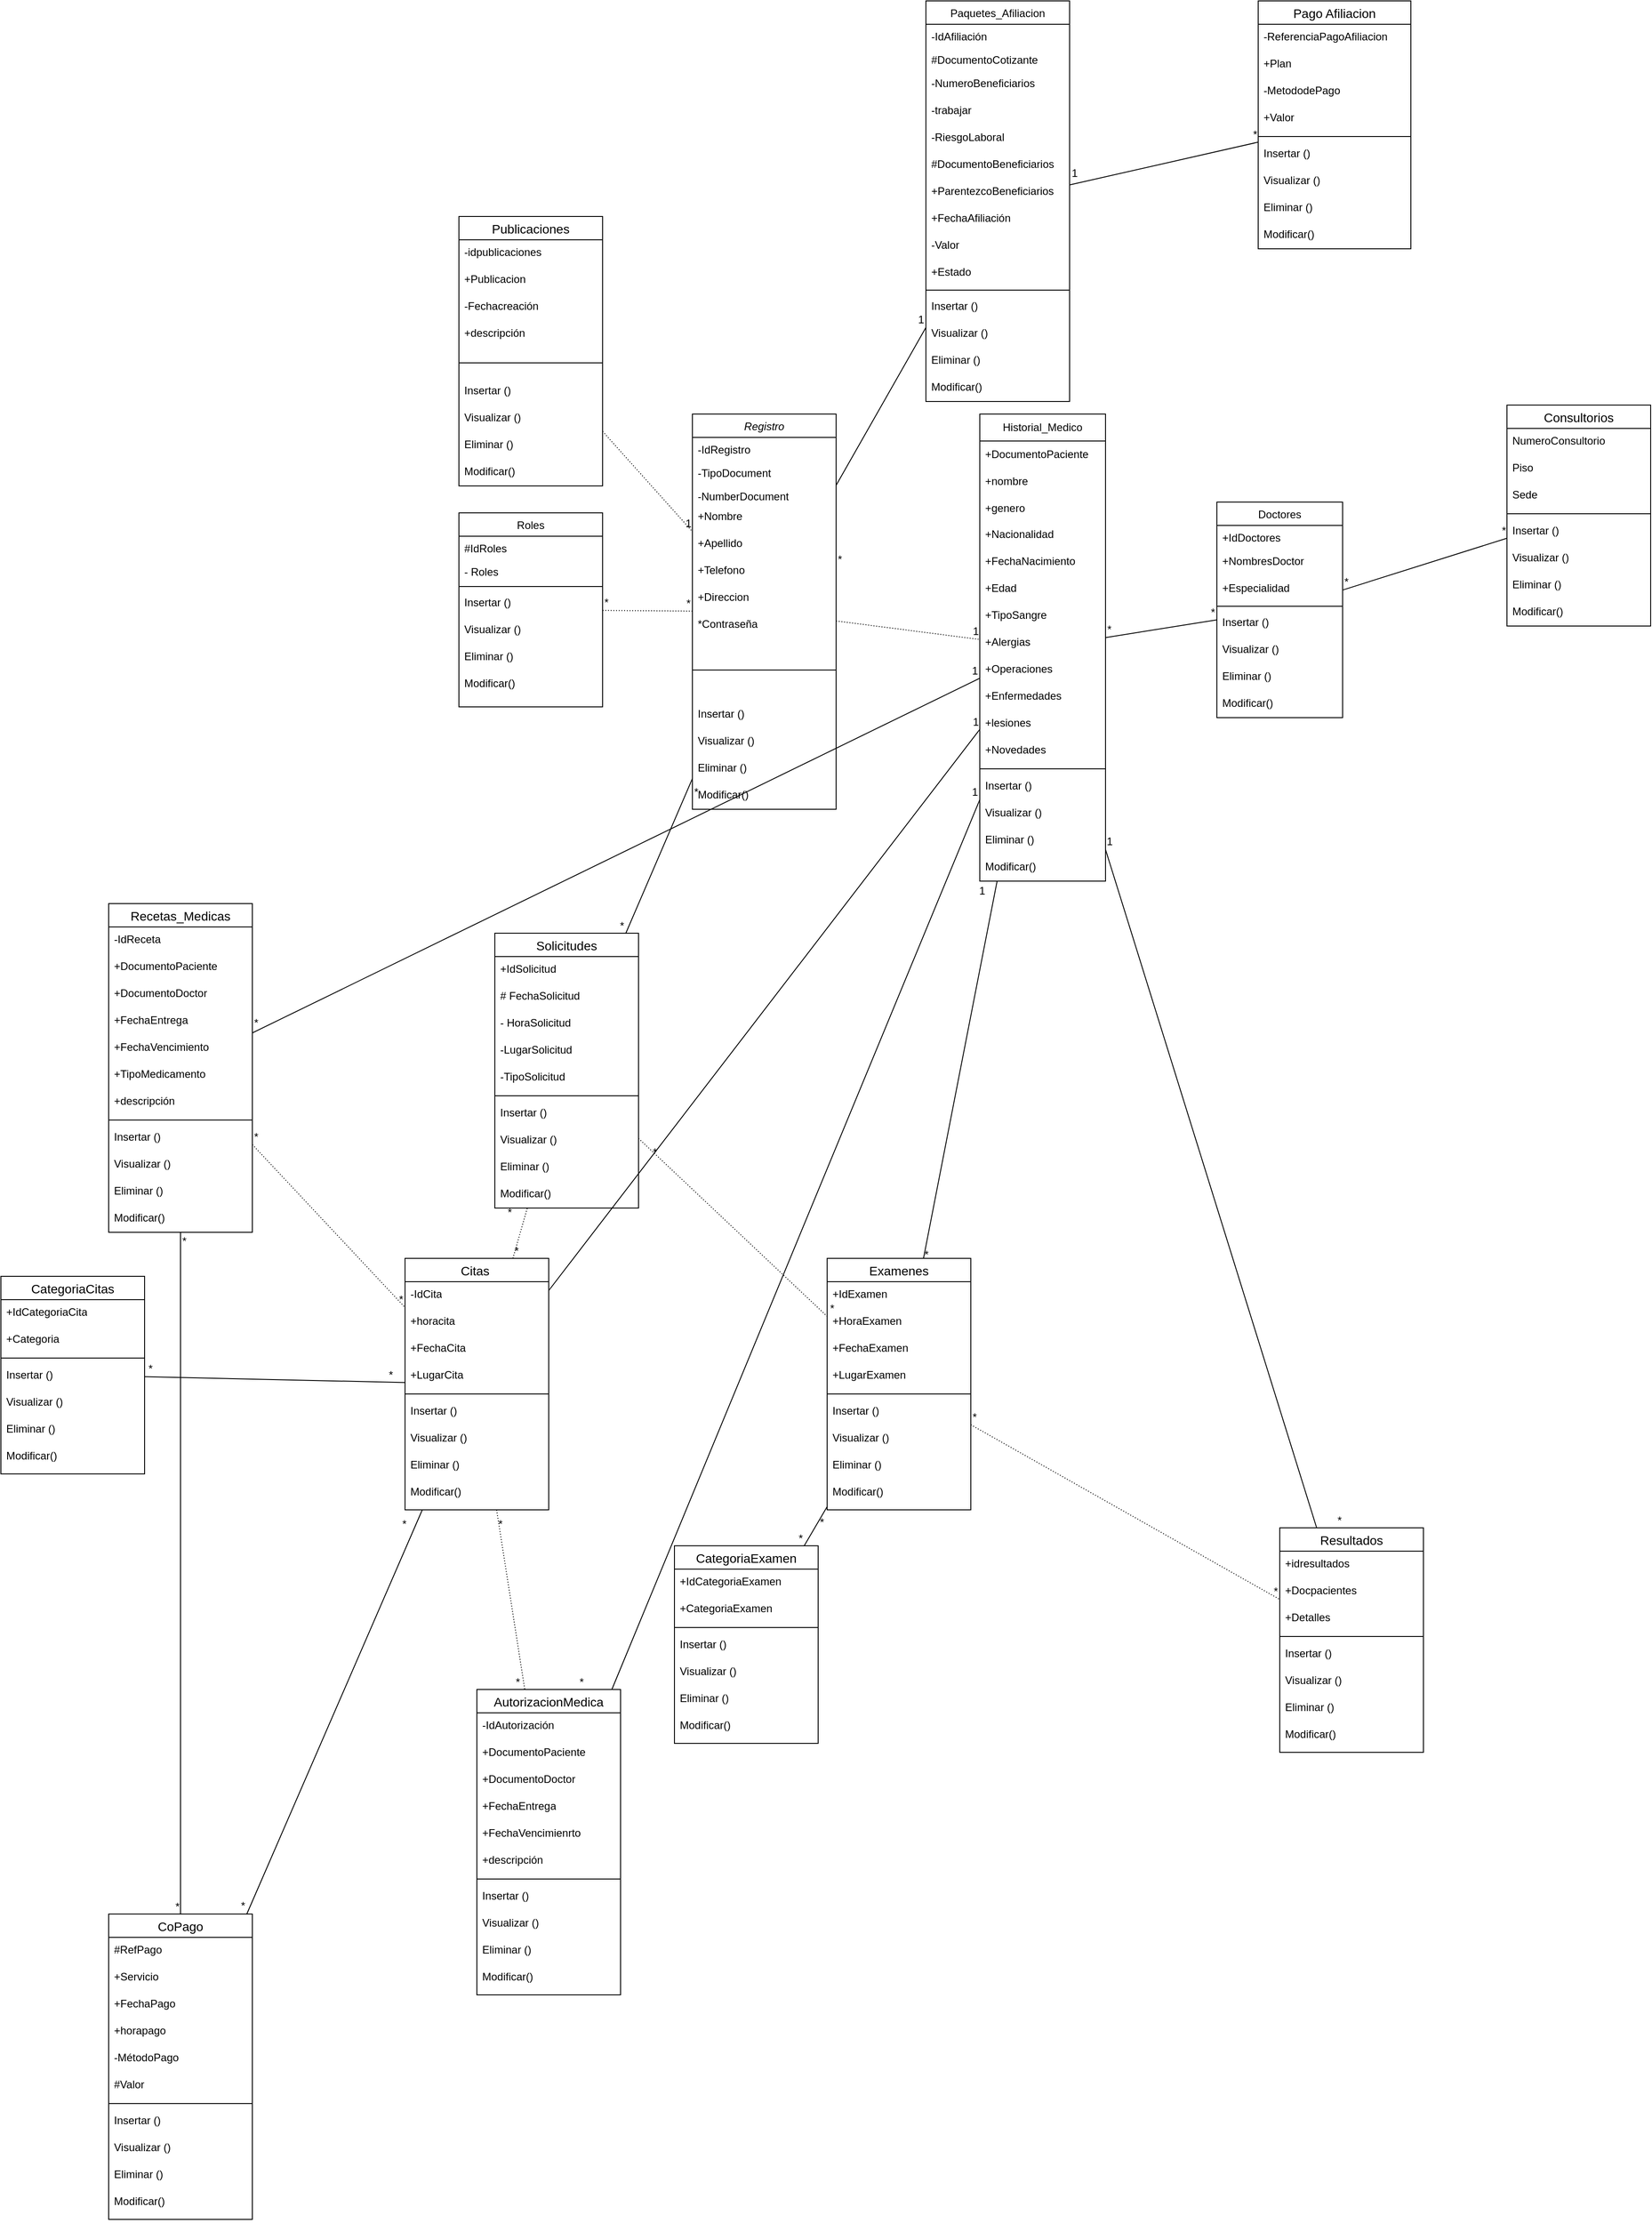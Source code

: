 <mxfile version="24.5.5" type="google">
  <diagram id="C5RBs43oDa-KdzZeNtuy" name="Page-1">
    <mxGraphModel grid="1" page="1" gridSize="10" guides="1" tooltips="1" connect="1" arrows="1" fold="1" pageScale="1" pageWidth="827" pageHeight="1169" math="0" shadow="0">
      <root>
        <mxCell id="WIyWlLk6GJQsqaUBKTNV-0" />
        <mxCell id="WIyWlLk6GJQsqaUBKTNV-1" parent="WIyWlLk6GJQsqaUBKTNV-0" />
        <mxCell id="zkfFHV4jXpPFQw0GAbJ--0" value="Registro" style="swimlane;fontStyle=2;align=center;verticalAlign=top;childLayout=stackLayout;horizontal=1;startSize=26;horizontalStack=0;resizeParent=1;resizeLast=0;collapsible=1;marginBottom=0;rounded=0;shadow=0;strokeWidth=1;" vertex="1" parent="WIyWlLk6GJQsqaUBKTNV-1">
          <mxGeometry x="-240" y="40" width="160" height="440" as="geometry">
            <mxRectangle x="230" y="140" width="160" height="26" as="alternateBounds" />
          </mxGeometry>
        </mxCell>
        <mxCell id="zkfFHV4jXpPFQw0GAbJ--1" value="-IdRegistro&#xa;" style="text;align=left;verticalAlign=top;spacingLeft=4;spacingRight=4;overflow=hidden;rotatable=0;points=[[0,0.5],[1,0.5]];portConstraint=eastwest;" vertex="1" parent="zkfFHV4jXpPFQw0GAbJ--0">
          <mxGeometry y="26" width="160" height="26" as="geometry" />
        </mxCell>
        <mxCell id="zkfFHV4jXpPFQw0GAbJ--2" value="-TipoDocument" style="text;align=left;verticalAlign=top;spacingLeft=4;spacingRight=4;overflow=hidden;rotatable=0;points=[[0,0.5],[1,0.5]];portConstraint=eastwest;rounded=0;shadow=0;html=0;" vertex="1" parent="zkfFHV4jXpPFQw0GAbJ--0">
          <mxGeometry y="52" width="160" height="26" as="geometry" />
        </mxCell>
        <mxCell id="zkfFHV4jXpPFQw0GAbJ--3" value="-NumberDocument" style="text;align=left;verticalAlign=top;spacingLeft=4;spacingRight=4;overflow=hidden;rotatable=0;points=[[0,0.5],[1,0.5]];portConstraint=eastwest;rounded=0;shadow=0;html=0;" vertex="1" parent="zkfFHV4jXpPFQw0GAbJ--0">
          <mxGeometry y="78" width="160" height="22" as="geometry" />
        </mxCell>
        <mxCell id="BWbOOt1QrMlcvnqX8Nan-2" value="+Nombre" style="text;strokeColor=none;fillColor=none;spacingLeft=4;spacingRight=4;overflow=hidden;rotatable=0;points=[[0,0.5],[1,0.5]];portConstraint=eastwest;fontSize=12;whiteSpace=wrap;html=1;" vertex="1" parent="zkfFHV4jXpPFQw0GAbJ--0">
          <mxGeometry y="100" width="160" height="30" as="geometry" />
        </mxCell>
        <mxCell id="BWbOOt1QrMlcvnqX8Nan-3" value="+Apellido" style="text;strokeColor=none;fillColor=none;spacingLeft=4;spacingRight=4;overflow=hidden;rotatable=0;points=[[0,0.5],[1,0.5]];portConstraint=eastwest;fontSize=12;whiteSpace=wrap;html=1;" vertex="1" parent="zkfFHV4jXpPFQw0GAbJ--0">
          <mxGeometry y="130" width="160" height="30" as="geometry" />
        </mxCell>
        <mxCell id="BWbOOt1QrMlcvnqX8Nan-4" value="+Telefono" style="text;strokeColor=none;fillColor=none;spacingLeft=4;spacingRight=4;overflow=hidden;rotatable=0;points=[[0,0.5],[1,0.5]];portConstraint=eastwest;fontSize=12;whiteSpace=wrap;html=1;" vertex="1" parent="zkfFHV4jXpPFQw0GAbJ--0">
          <mxGeometry y="160" width="160" height="30" as="geometry" />
        </mxCell>
        <mxCell id="BWbOOt1QrMlcvnqX8Nan-5" value="+Direccion" style="text;strokeColor=none;fillColor=none;spacingLeft=4;spacingRight=4;overflow=hidden;rotatable=0;points=[[0,0.5],[1,0.5]];portConstraint=eastwest;fontSize=12;whiteSpace=wrap;html=1;" vertex="1" parent="zkfFHV4jXpPFQw0GAbJ--0">
          <mxGeometry y="190" width="160" height="30" as="geometry" />
        </mxCell>
        <mxCell id="muWDTUthpH6OLB05r7eF-0" value="*Contraseña" style="text;strokeColor=none;fillColor=none;spacingLeft=4;spacingRight=4;overflow=hidden;rotatable=0;points=[[0,0.5],[1,0.5]];portConstraint=eastwest;fontSize=12;whiteSpace=wrap;html=1;" vertex="1" parent="zkfFHV4jXpPFQw0GAbJ--0">
          <mxGeometry y="220" width="160" height="30" as="geometry" />
        </mxCell>
        <mxCell id="zkfFHV4jXpPFQw0GAbJ--4" value="" style="line;html=1;strokeWidth=1;align=left;verticalAlign=middle;spacingTop=-1;spacingLeft=3;spacingRight=3;rotatable=0;labelPosition=right;points=[];portConstraint=eastwest;" vertex="1" parent="zkfFHV4jXpPFQw0GAbJ--0">
          <mxGeometry y="250" width="160" height="70" as="geometry" />
        </mxCell>
        <mxCell id="jrAcuxHNrKWlV_saikYc-14" value="Insertar ()" style="text;strokeColor=none;fillColor=none;spacingLeft=4;spacingRight=4;overflow=hidden;rotatable=0;points=[[0,0.5],[1,0.5]];portConstraint=eastwest;fontSize=12;whiteSpace=wrap;html=1;" vertex="1" parent="zkfFHV4jXpPFQw0GAbJ--0">
          <mxGeometry y="320" width="160" height="30" as="geometry" />
        </mxCell>
        <mxCell id="jrAcuxHNrKWlV_saikYc-15" value="Visualizar ()" style="text;strokeColor=none;fillColor=none;spacingLeft=4;spacingRight=4;overflow=hidden;rotatable=0;points=[[0,0.5],[1,0.5]];portConstraint=eastwest;fontSize=12;whiteSpace=wrap;html=1;" vertex="1" parent="zkfFHV4jXpPFQw0GAbJ--0">
          <mxGeometry y="350" width="160" height="30" as="geometry" />
        </mxCell>
        <mxCell id="jrAcuxHNrKWlV_saikYc-16" value="Eliminar ()" style="text;strokeColor=none;fillColor=none;spacingLeft=4;spacingRight=4;overflow=hidden;rotatable=0;points=[[0,0.5],[1,0.5]];portConstraint=eastwest;fontSize=12;whiteSpace=wrap;html=1;" vertex="1" parent="zkfFHV4jXpPFQw0GAbJ--0">
          <mxGeometry y="380" width="160" height="30" as="geometry" />
        </mxCell>
        <mxCell id="jrAcuxHNrKWlV_saikYc-17" value="Modificar()" style="text;strokeColor=none;fillColor=none;spacingLeft=4;spacingRight=4;overflow=hidden;rotatable=0;points=[[0,0.5],[1,0.5]];portConstraint=eastwest;fontSize=12;whiteSpace=wrap;html=1;" vertex="1" parent="zkfFHV4jXpPFQw0GAbJ--0">
          <mxGeometry y="410" width="160" height="30" as="geometry" />
        </mxCell>
        <mxCell id="zkfFHV4jXpPFQw0GAbJ--6" value="Paquetes_Afiliacion" style="swimlane;fontStyle=0;align=center;verticalAlign=top;childLayout=stackLayout;horizontal=1;startSize=26;horizontalStack=0;resizeParent=1;resizeLast=0;collapsible=1;marginBottom=0;rounded=0;shadow=0;strokeWidth=1;" vertex="1" parent="WIyWlLk6GJQsqaUBKTNV-1">
          <mxGeometry x="20" y="-420" width="160" height="446" as="geometry">
            <mxRectangle x="130" y="380" width="160" height="26" as="alternateBounds" />
          </mxGeometry>
        </mxCell>
        <mxCell id="zkfFHV4jXpPFQw0GAbJ--7" value="-IdAfiliación" style="text;align=left;verticalAlign=top;spacingLeft=4;spacingRight=4;overflow=hidden;rotatable=0;points=[[0,0.5],[1,0.5]];portConstraint=eastwest;" vertex="1" parent="zkfFHV4jXpPFQw0GAbJ--6">
          <mxGeometry y="26" width="160" height="26" as="geometry" />
        </mxCell>
        <mxCell id="zkfFHV4jXpPFQw0GAbJ--8" value="#DocumentoCotizante" style="text;align=left;verticalAlign=top;spacingLeft=4;spacingRight=4;overflow=hidden;rotatable=0;points=[[0,0.5],[1,0.5]];portConstraint=eastwest;rounded=0;shadow=0;html=0;" vertex="1" parent="zkfFHV4jXpPFQw0GAbJ--6">
          <mxGeometry y="52" width="160" height="26" as="geometry" />
        </mxCell>
        <mxCell id="BWbOOt1QrMlcvnqX8Nan-26" value="&lt;font style=&quot;vertical-align: inherit;&quot;&gt;&lt;font style=&quot;vertical-align: inherit;&quot;&gt;-NumeroBeneficiarios&lt;/font&gt;&lt;/font&gt;" style="text;strokeColor=none;fillColor=none;spacingLeft=4;spacingRight=4;overflow=hidden;rotatable=0;points=[[0,0.5],[1,0.5]];portConstraint=eastwest;fontSize=12;whiteSpace=wrap;html=1;" vertex="1" parent="zkfFHV4jXpPFQw0GAbJ--6">
          <mxGeometry y="78" width="160" height="30" as="geometry" />
        </mxCell>
        <mxCell id="BWbOOt1QrMlcvnqX8Nan-27" value="&lt;font style=&quot;vertical-align: inherit;&quot;&gt;&lt;font style=&quot;vertical-align: inherit;&quot;&gt;-trabajar&lt;/font&gt;&lt;/font&gt;" style="text;strokeColor=none;fillColor=none;spacingLeft=4;spacingRight=4;overflow=hidden;rotatable=0;points=[[0,0.5],[1,0.5]];portConstraint=eastwest;fontSize=12;whiteSpace=wrap;html=1;" vertex="1" parent="zkfFHV4jXpPFQw0GAbJ--6">
          <mxGeometry y="108" width="160" height="30" as="geometry" />
        </mxCell>
        <mxCell id="BWbOOt1QrMlcvnqX8Nan-28" value="&lt;font style=&quot;vertical-align: inherit;&quot;&gt;&lt;font style=&quot;vertical-align: inherit;&quot;&gt;-RiesgoLaboral&lt;/font&gt;&lt;/font&gt;" style="text;strokeColor=none;fillColor=none;spacingLeft=4;spacingRight=4;overflow=hidden;rotatable=0;points=[[0,0.5],[1,0.5]];portConstraint=eastwest;fontSize=12;whiteSpace=wrap;html=1;" vertex="1" parent="zkfFHV4jXpPFQw0GAbJ--6">
          <mxGeometry y="138" width="160" height="30" as="geometry" />
        </mxCell>
        <mxCell id="BWbOOt1QrMlcvnqX8Nan-29" value="&lt;font style=&quot;vertical-align: inherit;&quot;&gt;&lt;font style=&quot;vertical-align: inherit;&quot;&gt;#DocumentoBeneficiarios&lt;/font&gt;&lt;/font&gt;" style="text;strokeColor=none;fillColor=none;spacingLeft=4;spacingRight=4;overflow=hidden;rotatable=0;points=[[0,0.5],[1,0.5]];portConstraint=eastwest;fontSize=12;whiteSpace=wrap;html=1;" vertex="1" parent="zkfFHV4jXpPFQw0GAbJ--6">
          <mxGeometry y="168" width="160" height="30" as="geometry" />
        </mxCell>
        <mxCell id="BWbOOt1QrMlcvnqX8Nan-30" value="&lt;font style=&quot;vertical-align: inherit;&quot;&gt;&lt;font style=&quot;vertical-align: inherit;&quot;&gt;+ParentezcoBeneficiarios&lt;/font&gt;&lt;/font&gt;" style="text;strokeColor=none;fillColor=none;spacingLeft=4;spacingRight=4;overflow=hidden;rotatable=0;points=[[0,0.5],[1,0.5]];portConstraint=eastwest;fontSize=12;whiteSpace=wrap;html=1;" vertex="1" parent="zkfFHV4jXpPFQw0GAbJ--6">
          <mxGeometry y="198" width="160" height="30" as="geometry" />
        </mxCell>
        <mxCell id="BWbOOt1QrMlcvnqX8Nan-31" value="&lt;font style=&quot;vertical-align: inherit;&quot;&gt;&lt;font style=&quot;vertical-align: inherit;&quot;&gt;+FechaAfiliación&lt;/font&gt;&lt;/font&gt;" style="text;strokeColor=none;fillColor=none;spacingLeft=4;spacingRight=4;overflow=hidden;rotatable=0;points=[[0,0.5],[1,0.5]];portConstraint=eastwest;fontSize=12;whiteSpace=wrap;html=1;" vertex="1" parent="zkfFHV4jXpPFQw0GAbJ--6">
          <mxGeometry y="228" width="160" height="30" as="geometry" />
        </mxCell>
        <mxCell id="BWbOOt1QrMlcvnqX8Nan-32" value="&lt;font style=&quot;vertical-align: inherit;&quot;&gt;&lt;font style=&quot;vertical-align: inherit;&quot;&gt;-Valor&lt;/font&gt;&lt;/font&gt;" style="text;strokeColor=none;fillColor=none;spacingLeft=4;spacingRight=4;overflow=hidden;rotatable=0;points=[[0,0.5],[1,0.5]];portConstraint=eastwest;fontSize=12;whiteSpace=wrap;html=1;" vertex="1" parent="zkfFHV4jXpPFQw0GAbJ--6">
          <mxGeometry y="258" width="160" height="30" as="geometry" />
        </mxCell>
        <mxCell id="BWbOOt1QrMlcvnqX8Nan-33" value="&lt;font style=&quot;vertical-align: inherit;&quot;&gt;&lt;font style=&quot;vertical-align: inherit;&quot;&gt;+Estado&lt;/font&gt;&lt;/font&gt;" style="text;strokeColor=none;fillColor=none;spacingLeft=4;spacingRight=4;overflow=hidden;rotatable=0;points=[[0,0.5],[1,0.5]];portConstraint=eastwest;fontSize=12;whiteSpace=wrap;html=1;" vertex="1" parent="zkfFHV4jXpPFQw0GAbJ--6">
          <mxGeometry y="288" width="160" height="30" as="geometry" />
        </mxCell>
        <mxCell id="zkfFHV4jXpPFQw0GAbJ--9" value="" style="line;html=1;strokeWidth=1;align=left;verticalAlign=middle;spacingTop=-1;spacingLeft=3;spacingRight=3;rotatable=0;labelPosition=right;points=[];portConstraint=eastwest;" vertex="1" parent="zkfFHV4jXpPFQw0GAbJ--6">
          <mxGeometry y="318" width="160" height="8" as="geometry" />
        </mxCell>
        <mxCell id="2ePT8xA0w2rtZvj4haWb-5" value="Insertar ()" style="text;strokeColor=none;fillColor=none;spacingLeft=4;spacingRight=4;overflow=hidden;rotatable=0;points=[[0,0.5],[1,0.5]];portConstraint=eastwest;fontSize=12;whiteSpace=wrap;html=1;" vertex="1" parent="zkfFHV4jXpPFQw0GAbJ--6">
          <mxGeometry y="326" width="160" height="30" as="geometry" />
        </mxCell>
        <mxCell id="2ePT8xA0w2rtZvj4haWb-6" value="Visualizar ()" style="text;strokeColor=none;fillColor=none;spacingLeft=4;spacingRight=4;overflow=hidden;rotatable=0;points=[[0,0.5],[1,0.5]];portConstraint=eastwest;fontSize=12;whiteSpace=wrap;html=1;" vertex="1" parent="zkfFHV4jXpPFQw0GAbJ--6">
          <mxGeometry y="356" width="160" height="30" as="geometry" />
        </mxCell>
        <mxCell id="2ePT8xA0w2rtZvj4haWb-7" value="Eliminar ()" style="text;strokeColor=none;fillColor=none;spacingLeft=4;spacingRight=4;overflow=hidden;rotatable=0;points=[[0,0.5],[1,0.5]];portConstraint=eastwest;fontSize=12;whiteSpace=wrap;html=1;" vertex="1" parent="zkfFHV4jXpPFQw0GAbJ--6">
          <mxGeometry y="386" width="160" height="30" as="geometry" />
        </mxCell>
        <mxCell id="2ePT8xA0w2rtZvj4haWb-8" value="Modificar()" style="text;strokeColor=none;fillColor=none;spacingLeft=4;spacingRight=4;overflow=hidden;rotatable=0;points=[[0,0.5],[1,0.5]];portConstraint=eastwest;fontSize=12;whiteSpace=wrap;html=1;" vertex="1" parent="zkfFHV4jXpPFQw0GAbJ--6">
          <mxGeometry y="416" width="160" height="30" as="geometry" />
        </mxCell>
        <mxCell id="zkfFHV4jXpPFQw0GAbJ--13" value="Doctores" style="swimlane;fontStyle=0;align=center;verticalAlign=top;childLayout=stackLayout;horizontal=1;startSize=26;horizontalStack=0;resizeParent=1;resizeLast=0;collapsible=1;marginBottom=0;rounded=0;shadow=0;strokeWidth=1;" vertex="1" parent="WIyWlLk6GJQsqaUBKTNV-1">
          <mxGeometry x="344" y="138" width="140" height="240" as="geometry">
            <mxRectangle x="340" y="380" width="170" height="26" as="alternateBounds" />
          </mxGeometry>
        </mxCell>
        <mxCell id="zkfFHV4jXpPFQw0GAbJ--14" value="+IdDoctores" style="text;align=left;verticalAlign=top;spacingLeft=4;spacingRight=4;overflow=hidden;rotatable=0;points=[[0,0.5],[1,0.5]];portConstraint=eastwest;" vertex="1" parent="zkfFHV4jXpPFQw0GAbJ--13">
          <mxGeometry y="26" width="140" height="26" as="geometry" />
        </mxCell>
        <mxCell id="BWbOOt1QrMlcvnqX8Nan-7" value="+NombresDoctor" style="text;strokeColor=none;fillColor=none;spacingLeft=4;spacingRight=4;overflow=hidden;rotatable=0;points=[[0,0.5],[1,0.5]];portConstraint=eastwest;fontSize=12;whiteSpace=wrap;html=1;" vertex="1" parent="zkfFHV4jXpPFQw0GAbJ--13">
          <mxGeometry y="52" width="140" height="30" as="geometry" />
        </mxCell>
        <mxCell id="BWbOOt1QrMlcvnqX8Nan-6" value="+Especialidad" style="text;strokeColor=none;fillColor=none;spacingLeft=4;spacingRight=4;overflow=hidden;rotatable=0;points=[[0,0.5],[1,0.5]];portConstraint=eastwest;fontSize=12;whiteSpace=wrap;html=1;" vertex="1" parent="zkfFHV4jXpPFQw0GAbJ--13">
          <mxGeometry y="82" width="140" height="30" as="geometry" />
        </mxCell>
        <mxCell id="zkfFHV4jXpPFQw0GAbJ--15" value="" style="line;html=1;strokeWidth=1;align=left;verticalAlign=middle;spacingTop=-1;spacingLeft=3;spacingRight=3;rotatable=0;labelPosition=right;points=[];portConstraint=eastwest;" vertex="1" parent="zkfFHV4jXpPFQw0GAbJ--13">
          <mxGeometry y="112" width="140" height="8" as="geometry" />
        </mxCell>
        <mxCell id="2ePT8xA0w2rtZvj4haWb-14" value="Insertar ()" style="text;strokeColor=none;fillColor=none;spacingLeft=4;spacingRight=4;overflow=hidden;rotatable=0;points=[[0,0.5],[1,0.5]];portConstraint=eastwest;fontSize=12;whiteSpace=wrap;html=1;" vertex="1" parent="zkfFHV4jXpPFQw0GAbJ--13">
          <mxGeometry y="120" width="140" height="30" as="geometry" />
        </mxCell>
        <mxCell id="2ePT8xA0w2rtZvj4haWb-15" value="Visualizar ()" style="text;strokeColor=none;fillColor=none;spacingLeft=4;spacingRight=4;overflow=hidden;rotatable=0;points=[[0,0.5],[1,0.5]];portConstraint=eastwest;fontSize=12;whiteSpace=wrap;html=1;" vertex="1" parent="zkfFHV4jXpPFQw0GAbJ--13">
          <mxGeometry y="150" width="140" height="30" as="geometry" />
        </mxCell>
        <mxCell id="2ePT8xA0w2rtZvj4haWb-16" value="Eliminar ()" style="text;strokeColor=none;fillColor=none;spacingLeft=4;spacingRight=4;overflow=hidden;rotatable=0;points=[[0,0.5],[1,0.5]];portConstraint=eastwest;fontSize=12;whiteSpace=wrap;html=1;" vertex="1" parent="zkfFHV4jXpPFQw0GAbJ--13">
          <mxGeometry y="180" width="140" height="30" as="geometry" />
        </mxCell>
        <mxCell id="2ePT8xA0w2rtZvj4haWb-17" value="Modificar()" style="text;strokeColor=none;fillColor=none;spacingLeft=4;spacingRight=4;overflow=hidden;rotatable=0;points=[[0,0.5],[1,0.5]];portConstraint=eastwest;fontSize=12;whiteSpace=wrap;html=1;" vertex="1" parent="zkfFHV4jXpPFQw0GAbJ--13">
          <mxGeometry y="210" width="140" height="30" as="geometry" />
        </mxCell>
        <mxCell id="zkfFHV4jXpPFQw0GAbJ--17" value="Roles" style="swimlane;fontStyle=0;align=center;verticalAlign=top;childLayout=stackLayout;horizontal=1;startSize=26;horizontalStack=0;resizeParent=1;resizeLast=0;collapsible=1;marginBottom=0;rounded=0;shadow=0;strokeWidth=1;" vertex="1" parent="WIyWlLk6GJQsqaUBKTNV-1">
          <mxGeometry x="-500" y="150" width="160" height="216" as="geometry">
            <mxRectangle x="550" y="140" width="160" height="26" as="alternateBounds" />
          </mxGeometry>
        </mxCell>
        <mxCell id="zkfFHV4jXpPFQw0GAbJ--18" value="#IdRoles" style="text;align=left;verticalAlign=top;spacingLeft=4;spacingRight=4;overflow=hidden;rotatable=0;points=[[0,0.5],[1,0.5]];portConstraint=eastwest;" vertex="1" parent="zkfFHV4jXpPFQw0GAbJ--17">
          <mxGeometry y="26" width="160" height="26" as="geometry" />
        </mxCell>
        <mxCell id="zkfFHV4jXpPFQw0GAbJ--19" value="- Roles" style="text;align=left;verticalAlign=top;spacingLeft=4;spacingRight=4;overflow=hidden;rotatable=0;points=[[0,0.5],[1,0.5]];portConstraint=eastwest;rounded=0;shadow=0;html=0;" vertex="1" parent="zkfFHV4jXpPFQw0GAbJ--17">
          <mxGeometry y="52" width="160" height="26" as="geometry" />
        </mxCell>
        <mxCell id="zkfFHV4jXpPFQw0GAbJ--23" value="" style="line;html=1;strokeWidth=1;align=left;verticalAlign=middle;spacingTop=-1;spacingLeft=3;spacingRight=3;rotatable=0;labelPosition=right;points=[];portConstraint=eastwest;" vertex="1" parent="zkfFHV4jXpPFQw0GAbJ--17">
          <mxGeometry y="78" width="160" height="8" as="geometry" />
        </mxCell>
        <mxCell id="jrAcuxHNrKWlV_saikYc-18" value="Insertar ()" style="text;strokeColor=none;fillColor=none;spacingLeft=4;spacingRight=4;overflow=hidden;rotatable=0;points=[[0,0.5],[1,0.5]];portConstraint=eastwest;fontSize=12;whiteSpace=wrap;html=1;" vertex="1" parent="zkfFHV4jXpPFQw0GAbJ--17">
          <mxGeometry y="86" width="160" height="30" as="geometry" />
        </mxCell>
        <mxCell id="jrAcuxHNrKWlV_saikYc-19" value="Visualizar ()" style="text;strokeColor=none;fillColor=none;spacingLeft=4;spacingRight=4;overflow=hidden;rotatable=0;points=[[0,0.5],[1,0.5]];portConstraint=eastwest;fontSize=12;whiteSpace=wrap;html=1;" vertex="1" parent="zkfFHV4jXpPFQw0GAbJ--17">
          <mxGeometry y="116" width="160" height="30" as="geometry" />
        </mxCell>
        <mxCell id="jrAcuxHNrKWlV_saikYc-20" value="Eliminar ()" style="text;strokeColor=none;fillColor=none;spacingLeft=4;spacingRight=4;overflow=hidden;rotatable=0;points=[[0,0.5],[1,0.5]];portConstraint=eastwest;fontSize=12;whiteSpace=wrap;html=1;" vertex="1" parent="zkfFHV4jXpPFQw0GAbJ--17">
          <mxGeometry y="146" width="160" height="30" as="geometry" />
        </mxCell>
        <mxCell id="jrAcuxHNrKWlV_saikYc-21" value="Modificar()" style="text;strokeColor=none;fillColor=none;spacingLeft=4;spacingRight=4;overflow=hidden;rotatable=0;points=[[0,0.5],[1,0.5]];portConstraint=eastwest;fontSize=12;whiteSpace=wrap;html=1;" vertex="1" parent="zkfFHV4jXpPFQw0GAbJ--17">
          <mxGeometry y="176" width="160" height="30" as="geometry" />
        </mxCell>
        <mxCell id="BWbOOt1QrMlcvnqX8Nan-22" value="Solicitudes" style="swimlane;fontStyle=0;childLayout=stackLayout;horizontal=1;startSize=26;horizontalStack=0;resizeParent=1;resizeParentMax=0;resizeLast=0;collapsible=1;marginBottom=0;align=center;fontSize=14;" vertex="1" parent="WIyWlLk6GJQsqaUBKTNV-1">
          <mxGeometry x="-460" y="618" width="160" height="306" as="geometry" />
        </mxCell>
        <mxCell id="BWbOOt1QrMlcvnqX8Nan-23" value="+IdSolicitud" style="text;strokeColor=none;fillColor=none;spacingLeft=4;spacingRight=4;overflow=hidden;rotatable=0;points=[[0,0.5],[1,0.5]];portConstraint=eastwest;fontSize=12;whiteSpace=wrap;html=1;" vertex="1" parent="BWbOOt1QrMlcvnqX8Nan-22">
          <mxGeometry y="26" width="160" height="30" as="geometry" />
        </mxCell>
        <mxCell id="BWbOOt1QrMlcvnqX8Nan-24" value="# FechaSolicitud" style="text;strokeColor=none;fillColor=none;spacingLeft=4;spacingRight=4;overflow=hidden;rotatable=0;points=[[0,0.5],[1,0.5]];portConstraint=eastwest;fontSize=12;whiteSpace=wrap;html=1;" vertex="1" parent="BWbOOt1QrMlcvnqX8Nan-22">
          <mxGeometry y="56" width="160" height="30" as="geometry" />
        </mxCell>
        <mxCell id="BWbOOt1QrMlcvnqX8Nan-25" value="- HoraSolicitud" style="text;strokeColor=none;fillColor=none;spacingLeft=4;spacingRight=4;overflow=hidden;rotatable=0;points=[[0,0.5],[1,0.5]];portConstraint=eastwest;fontSize=12;whiteSpace=wrap;html=1;" vertex="1" parent="BWbOOt1QrMlcvnqX8Nan-22">
          <mxGeometry y="86" width="160" height="30" as="geometry" />
        </mxCell>
        <mxCell id="Sr5Lg1DXxupilYYOk7U1-0" value="&lt;font style=&quot;vertical-align: inherit;&quot;&gt;&lt;font style=&quot;vertical-align: inherit;&quot;&gt;-LugarSolicitud&lt;/font&gt;&lt;/font&gt;" style="text;strokeColor=none;fillColor=none;spacingLeft=4;spacingRight=4;overflow=hidden;rotatable=0;points=[[0,0.5],[1,0.5]];portConstraint=eastwest;fontSize=12;whiteSpace=wrap;html=1;" vertex="1" parent="BWbOOt1QrMlcvnqX8Nan-22">
          <mxGeometry y="116" width="160" height="30" as="geometry" />
        </mxCell>
        <mxCell id="Sr5Lg1DXxupilYYOk7U1-1" value="&lt;font style=&quot;vertical-align: inherit;&quot;&gt;&lt;font style=&quot;vertical-align: inherit;&quot;&gt;-TipoSolicitud&lt;/font&gt;&lt;/font&gt;" style="text;strokeColor=none;fillColor=none;spacingLeft=4;spacingRight=4;overflow=hidden;rotatable=0;points=[[0,0.5],[1,0.5]];portConstraint=eastwest;fontSize=12;whiteSpace=wrap;html=1;" vertex="1" parent="BWbOOt1QrMlcvnqX8Nan-22">
          <mxGeometry y="146" width="160" height="30" as="geometry" />
        </mxCell>
        <mxCell id="jrAcuxHNrKWlV_saikYc-29" value="" style="line;strokeWidth=1;rotatable=0;dashed=0;labelPosition=right;align=left;verticalAlign=middle;spacingTop=0;spacingLeft=6;points=[];portConstraint=eastwest;" vertex="1" parent="BWbOOt1QrMlcvnqX8Nan-22">
          <mxGeometry y="176" width="160" height="10" as="geometry" />
        </mxCell>
        <mxCell id="jrAcuxHNrKWlV_saikYc-30" value="Insertar ()" style="text;strokeColor=none;fillColor=none;spacingLeft=4;spacingRight=4;overflow=hidden;rotatable=0;points=[[0,0.5],[1,0.5]];portConstraint=eastwest;fontSize=12;whiteSpace=wrap;html=1;" vertex="1" parent="BWbOOt1QrMlcvnqX8Nan-22">
          <mxGeometry y="186" width="160" height="30" as="geometry" />
        </mxCell>
        <mxCell id="jrAcuxHNrKWlV_saikYc-32" value="Visualizar ()" style="text;strokeColor=none;fillColor=none;spacingLeft=4;spacingRight=4;overflow=hidden;rotatable=0;points=[[0,0.5],[1,0.5]];portConstraint=eastwest;fontSize=12;whiteSpace=wrap;html=1;" vertex="1" parent="BWbOOt1QrMlcvnqX8Nan-22">
          <mxGeometry y="216" width="160" height="30" as="geometry" />
        </mxCell>
        <mxCell id="jrAcuxHNrKWlV_saikYc-33" value="Eliminar ()" style="text;strokeColor=none;fillColor=none;spacingLeft=4;spacingRight=4;overflow=hidden;rotatable=0;points=[[0,0.5],[1,0.5]];portConstraint=eastwest;fontSize=12;whiteSpace=wrap;html=1;" vertex="1" parent="BWbOOt1QrMlcvnqX8Nan-22">
          <mxGeometry y="246" width="160" height="30" as="geometry" />
        </mxCell>
        <mxCell id="jrAcuxHNrKWlV_saikYc-34" value="Modificar()" style="text;strokeColor=none;fillColor=none;spacingLeft=4;spacingRight=4;overflow=hidden;rotatable=0;points=[[0,0.5],[1,0.5]];portConstraint=eastwest;fontSize=12;whiteSpace=wrap;html=1;" vertex="1" parent="BWbOOt1QrMlcvnqX8Nan-22">
          <mxGeometry y="276" width="160" height="30" as="geometry" />
        </mxCell>
        <mxCell id="eQsr9pRecSz-hS7nezth-0" value="Historial_Medico" style="swimlane;fontStyle=0;childLayout=stackLayout;horizontal=1;startSize=30;horizontalStack=0;resizeParent=1;resizeParentMax=0;resizeLast=0;collapsible=1;marginBottom=0;whiteSpace=wrap;html=1;" vertex="1" parent="WIyWlLk6GJQsqaUBKTNV-1">
          <mxGeometry x="80" y="40" width="140" height="520" as="geometry" />
        </mxCell>
        <mxCell id="eQsr9pRecSz-hS7nezth-1" value="&lt;font style=&quot;vertical-align: inherit;&quot;&gt;&lt;font style=&quot;vertical-align: inherit;&quot;&gt;+DocumentoPaciente&lt;/font&gt;&lt;/font&gt;" style="text;strokeColor=none;fillColor=none;align=left;verticalAlign=middle;spacingLeft=4;spacingRight=4;overflow=hidden;points=[[0,0.5],[1,0.5]];portConstraint=eastwest;rotatable=0;whiteSpace=wrap;html=1;" vertex="1" parent="eQsr9pRecSz-hS7nezth-0">
          <mxGeometry y="30" width="140" height="30" as="geometry" />
        </mxCell>
        <mxCell id="eQsr9pRecSz-hS7nezth-2" value="&lt;font style=&quot;vertical-align: inherit;&quot;&gt;&lt;font style=&quot;vertical-align: inherit;&quot;&gt;+nombre&lt;/font&gt;&lt;/font&gt;" style="text;strokeColor=none;fillColor=none;align=left;verticalAlign=middle;spacingLeft=4;spacingRight=4;overflow=hidden;points=[[0,0.5],[1,0.5]];portConstraint=eastwest;rotatable=0;whiteSpace=wrap;html=1;" vertex="1" parent="eQsr9pRecSz-hS7nezth-0">
          <mxGeometry y="60" width="140" height="30" as="geometry" />
        </mxCell>
        <mxCell id="eQsr9pRecSz-hS7nezth-3" value="&lt;font style=&quot;vertical-align: inherit;&quot;&gt;&lt;font style=&quot;vertical-align: inherit;&quot;&gt;+genero&lt;/font&gt;&lt;/font&gt;" style="text;strokeColor=none;fillColor=none;align=left;verticalAlign=middle;spacingLeft=4;spacingRight=4;overflow=hidden;points=[[0,0.5],[1,0.5]];portConstraint=eastwest;rotatable=0;whiteSpace=wrap;html=1;" vertex="1" parent="eQsr9pRecSz-hS7nezth-0">
          <mxGeometry y="90" width="140" height="30" as="geometry" />
        </mxCell>
        <mxCell id="IcH5wPsN-c_o7VOq-tRf-0" value="&lt;font style=&quot;vertical-align: inherit;&quot;&gt;&lt;font style=&quot;vertical-align: inherit;&quot;&gt;+Nacionalidad&lt;/font&gt;&lt;/font&gt;" style="text;strokeColor=none;fillColor=none;spacingLeft=4;spacingRight=4;overflow=hidden;rotatable=0;points=[[0,0.5],[1,0.5]];portConstraint=eastwest;fontSize=12;whiteSpace=wrap;html=1;" vertex="1" parent="eQsr9pRecSz-hS7nezth-0">
          <mxGeometry y="120" width="140" height="30" as="geometry" />
        </mxCell>
        <mxCell id="IcH5wPsN-c_o7VOq-tRf-1" value="&lt;font style=&quot;vertical-align: inherit;&quot;&gt;&lt;font style=&quot;vertical-align: inherit;&quot;&gt;+FechaNacimiento&lt;/font&gt;&lt;/font&gt;" style="text;strokeColor=none;fillColor=none;spacingLeft=4;spacingRight=4;overflow=hidden;rotatable=0;points=[[0,0.5],[1,0.5]];portConstraint=eastwest;fontSize=12;whiteSpace=wrap;html=1;" vertex="1" parent="eQsr9pRecSz-hS7nezth-0">
          <mxGeometry y="150" width="140" height="30" as="geometry" />
        </mxCell>
        <mxCell id="IcH5wPsN-c_o7VOq-tRf-2" value="&lt;font style=&quot;vertical-align: inherit;&quot;&gt;&lt;font style=&quot;vertical-align: inherit;&quot;&gt;+Edad&lt;/font&gt;&lt;/font&gt;" style="text;strokeColor=none;fillColor=none;spacingLeft=4;spacingRight=4;overflow=hidden;rotatable=0;points=[[0,0.5],[1,0.5]];portConstraint=eastwest;fontSize=12;whiteSpace=wrap;html=1;" vertex="1" parent="eQsr9pRecSz-hS7nezth-0">
          <mxGeometry y="180" width="140" height="30" as="geometry" />
        </mxCell>
        <mxCell id="IcH5wPsN-c_o7VOq-tRf-4" value="&lt;font style=&quot;vertical-align: inherit;&quot;&gt;&lt;font style=&quot;vertical-align: inherit;&quot;&gt;+TipoSangre&lt;/font&gt;&lt;/font&gt;" style="text;strokeColor=none;fillColor=none;spacingLeft=4;spacingRight=4;overflow=hidden;rotatable=0;points=[[0,0.5],[1,0.5]];portConstraint=eastwest;fontSize=12;whiteSpace=wrap;html=1;" vertex="1" parent="eQsr9pRecSz-hS7nezth-0">
          <mxGeometry y="210" width="140" height="30" as="geometry" />
        </mxCell>
        <mxCell id="IcH5wPsN-c_o7VOq-tRf-5" value="&lt;font style=&quot;vertical-align: inherit;&quot;&gt;&lt;font style=&quot;vertical-align: inherit;&quot;&gt;+Alergias&lt;/font&gt;&lt;/font&gt;" style="text;strokeColor=none;fillColor=none;spacingLeft=4;spacingRight=4;overflow=hidden;rotatable=0;points=[[0,0.5],[1,0.5]];portConstraint=eastwest;fontSize=12;whiteSpace=wrap;html=1;" vertex="1" parent="eQsr9pRecSz-hS7nezth-0">
          <mxGeometry y="240" width="140" height="30" as="geometry" />
        </mxCell>
        <mxCell id="IcH5wPsN-c_o7VOq-tRf-6" value="&lt;font style=&quot;vertical-align: inherit;&quot;&gt;&lt;font style=&quot;vertical-align: inherit;&quot;&gt;+Operaciones&lt;/font&gt;&lt;/font&gt;" style="text;strokeColor=none;fillColor=none;spacingLeft=4;spacingRight=4;overflow=hidden;rotatable=0;points=[[0,0.5],[1,0.5]];portConstraint=eastwest;fontSize=12;whiteSpace=wrap;html=1;" vertex="1" parent="eQsr9pRecSz-hS7nezth-0">
          <mxGeometry y="270" width="140" height="30" as="geometry" />
        </mxCell>
        <mxCell id="IcH5wPsN-c_o7VOq-tRf-7" value="&lt;font style=&quot;vertical-align: inherit;&quot;&gt;&lt;font style=&quot;vertical-align: inherit;&quot;&gt;&lt;font style=&quot;vertical-align: inherit;&quot;&gt;&lt;font style=&quot;vertical-align: inherit;&quot;&gt;+Enfermedades&lt;/font&gt;&lt;/font&gt;&lt;/font&gt;&lt;/font&gt;" style="text;strokeColor=none;fillColor=none;spacingLeft=4;spacingRight=4;overflow=hidden;rotatable=0;points=[[0,0.5],[1,0.5]];portConstraint=eastwest;fontSize=12;whiteSpace=wrap;html=1;" vertex="1" parent="eQsr9pRecSz-hS7nezth-0">
          <mxGeometry y="300" width="140" height="30" as="geometry" />
        </mxCell>
        <mxCell id="IcH5wPsN-c_o7VOq-tRf-8" value="&lt;font style=&quot;vertical-align: inherit;&quot;&gt;&lt;font style=&quot;vertical-align: inherit;&quot;&gt;+lesiones&lt;/font&gt;&lt;/font&gt;" style="text;strokeColor=none;fillColor=none;spacingLeft=4;spacingRight=4;overflow=hidden;rotatable=0;points=[[0,0.5],[1,0.5]];portConstraint=eastwest;fontSize=12;whiteSpace=wrap;html=1;" vertex="1" parent="eQsr9pRecSz-hS7nezth-0">
          <mxGeometry y="330" width="140" height="30" as="geometry" />
        </mxCell>
        <mxCell id="IcH5wPsN-c_o7VOq-tRf-9" value="&lt;font style=&quot;vertical-align: inherit;&quot;&gt;&lt;font style=&quot;vertical-align: inherit;&quot;&gt;+Novedades&lt;/font&gt;&lt;/font&gt;" style="text;strokeColor=none;fillColor=none;spacingLeft=4;spacingRight=4;overflow=hidden;rotatable=0;points=[[0,0.5],[1,0.5]];portConstraint=eastwest;fontSize=12;whiteSpace=wrap;html=1;" vertex="1" parent="eQsr9pRecSz-hS7nezth-0">
          <mxGeometry y="360" width="140" height="30" as="geometry" />
        </mxCell>
        <mxCell id="jrAcuxHNrKWlV_saikYc-9" value="" style="line;strokeWidth=1;rotatable=0;dashed=0;labelPosition=right;align=left;verticalAlign=middle;spacingTop=0;spacingLeft=6;points=[];portConstraint=eastwest;" vertex="1" parent="eQsr9pRecSz-hS7nezth-0">
          <mxGeometry y="390" width="140" height="10" as="geometry" />
        </mxCell>
        <mxCell id="jrAcuxHNrKWlV_saikYc-10" value="Insertar ()" style="text;strokeColor=none;fillColor=none;spacingLeft=4;spacingRight=4;overflow=hidden;rotatable=0;points=[[0,0.5],[1,0.5]];portConstraint=eastwest;fontSize=12;whiteSpace=wrap;html=1;" vertex="1" parent="eQsr9pRecSz-hS7nezth-0">
          <mxGeometry y="400" width="140" height="30" as="geometry" />
        </mxCell>
        <mxCell id="jrAcuxHNrKWlV_saikYc-11" value="Visualizar ()" style="text;strokeColor=none;fillColor=none;spacingLeft=4;spacingRight=4;overflow=hidden;rotatable=0;points=[[0,0.5],[1,0.5]];portConstraint=eastwest;fontSize=12;whiteSpace=wrap;html=1;" vertex="1" parent="eQsr9pRecSz-hS7nezth-0">
          <mxGeometry y="430" width="140" height="30" as="geometry" />
        </mxCell>
        <mxCell id="jrAcuxHNrKWlV_saikYc-12" value="Eliminar ()" style="text;strokeColor=none;fillColor=none;spacingLeft=4;spacingRight=4;overflow=hidden;rotatable=0;points=[[0,0.5],[1,0.5]];portConstraint=eastwest;fontSize=12;whiteSpace=wrap;html=1;" vertex="1" parent="eQsr9pRecSz-hS7nezth-0">
          <mxGeometry y="460" width="140" height="30" as="geometry" />
        </mxCell>
        <mxCell id="jrAcuxHNrKWlV_saikYc-13" value="Modificar()" style="text;strokeColor=none;fillColor=none;spacingLeft=4;spacingRight=4;overflow=hidden;rotatable=0;points=[[0,0.5],[1,0.5]];portConstraint=eastwest;fontSize=12;whiteSpace=wrap;html=1;" vertex="1" parent="eQsr9pRecSz-hS7nezth-0">
          <mxGeometry y="490" width="140" height="30" as="geometry" />
        </mxCell>
        <mxCell id="IcH5wPsN-c_o7VOq-tRf-10" value="Recetas_Medicas" style="swimlane;fontStyle=0;childLayout=stackLayout;horizontal=1;startSize=26;horizontalStack=0;resizeParent=1;resizeParentMax=0;resizeLast=0;collapsible=1;marginBottom=0;align=center;fontSize=14;" vertex="1" parent="WIyWlLk6GJQsqaUBKTNV-1">
          <mxGeometry x="-890" y="585" width="160" height="366" as="geometry" />
        </mxCell>
        <mxCell id="IcH5wPsN-c_o7VOq-tRf-11" value="&lt;font style=&quot;vertical-align: inherit;&quot;&gt;&lt;font style=&quot;vertical-align: inherit;&quot;&gt;-IdReceta&lt;/font&gt;&lt;/font&gt;" style="text;strokeColor=none;fillColor=none;spacingLeft=4;spacingRight=4;overflow=hidden;rotatable=0;points=[[0,0.5],[1,0.5]];portConstraint=eastwest;fontSize=12;whiteSpace=wrap;html=1;" vertex="1" parent="IcH5wPsN-c_o7VOq-tRf-10">
          <mxGeometry y="26" width="160" height="30" as="geometry" />
        </mxCell>
        <mxCell id="IcH5wPsN-c_o7VOq-tRf-12" value="&lt;font style=&quot;vertical-align: inherit;&quot;&gt;&lt;font style=&quot;vertical-align: inherit;&quot;&gt;+DocumentoPaciente&lt;/font&gt;&lt;/font&gt;" style="text;strokeColor=none;fillColor=none;spacingLeft=4;spacingRight=4;overflow=hidden;rotatable=0;points=[[0,0.5],[1,0.5]];portConstraint=eastwest;fontSize=12;whiteSpace=wrap;html=1;" vertex="1" parent="IcH5wPsN-c_o7VOq-tRf-10">
          <mxGeometry y="56" width="160" height="30" as="geometry" />
        </mxCell>
        <mxCell id="IcH5wPsN-c_o7VOq-tRf-13" value="&lt;font style=&quot;vertical-align: inherit;&quot;&gt;&lt;font style=&quot;vertical-align: inherit;&quot;&gt;+DocumentoDoctor&lt;/font&gt;&lt;/font&gt;&lt;div&gt;&lt;br&gt;&lt;/div&gt;" style="text;strokeColor=none;fillColor=none;spacingLeft=4;spacingRight=4;overflow=hidden;rotatable=0;points=[[0,0.5],[1,0.5]];portConstraint=eastwest;fontSize=12;whiteSpace=wrap;html=1;" vertex="1" parent="IcH5wPsN-c_o7VOq-tRf-10">
          <mxGeometry y="86" width="160" height="30" as="geometry" />
        </mxCell>
        <mxCell id="IcH5wPsN-c_o7VOq-tRf-14" value="&lt;font style=&quot;vertical-align: inherit;&quot;&gt;&lt;font style=&quot;vertical-align: inherit;&quot;&gt;+FechaEntrega&amp;nbsp;&lt;/font&gt;&lt;/font&gt;" style="text;strokeColor=none;fillColor=none;spacingLeft=4;spacingRight=4;overflow=hidden;rotatable=0;points=[[0,0.5],[1,0.5]];portConstraint=eastwest;fontSize=12;whiteSpace=wrap;html=1;" vertex="1" parent="IcH5wPsN-c_o7VOq-tRf-10">
          <mxGeometry y="116" width="160" height="30" as="geometry" />
        </mxCell>
        <mxCell id="IcH5wPsN-c_o7VOq-tRf-15" value="&lt;font style=&quot;vertical-align: inherit;&quot;&gt;&lt;font style=&quot;vertical-align: inherit;&quot;&gt;+FechaVencimiento&lt;/font&gt;&lt;/font&gt;" style="text;strokeColor=none;fillColor=none;spacingLeft=4;spacingRight=4;overflow=hidden;rotatable=0;points=[[0,0.5],[1,0.5]];portConstraint=eastwest;fontSize=12;whiteSpace=wrap;html=1;" vertex="1" parent="IcH5wPsN-c_o7VOq-tRf-10">
          <mxGeometry y="146" width="160" height="30" as="geometry" />
        </mxCell>
        <mxCell id="IcH5wPsN-c_o7VOq-tRf-17" value="&lt;font style=&quot;vertical-align: inherit;&quot;&gt;&lt;font style=&quot;vertical-align: inherit;&quot;&gt;+TipoMedicamento&lt;/font&gt;&lt;/font&gt;" style="text;strokeColor=none;fillColor=none;spacingLeft=4;spacingRight=4;overflow=hidden;rotatable=0;points=[[0,0.5],[1,0.5]];portConstraint=eastwest;fontSize=12;whiteSpace=wrap;html=1;" vertex="1" parent="IcH5wPsN-c_o7VOq-tRf-10">
          <mxGeometry y="176" width="160" height="30" as="geometry" />
        </mxCell>
        <mxCell id="IcH5wPsN-c_o7VOq-tRf-18" value="&lt;font style=&quot;vertical-align: inherit;&quot;&gt;&lt;font style=&quot;vertical-align: inherit;&quot;&gt;&lt;font style=&quot;vertical-align: inherit;&quot;&gt;&lt;font style=&quot;vertical-align: inherit;&quot;&gt;+descripción&lt;/font&gt;&lt;/font&gt;&lt;/font&gt;&lt;/font&gt;" style="text;strokeColor=none;fillColor=none;spacingLeft=4;spacingRight=4;overflow=hidden;rotatable=0;points=[[0,0.5],[1,0.5]];portConstraint=eastwest;fontSize=12;whiteSpace=wrap;html=1;" vertex="1" parent="IcH5wPsN-c_o7VOq-tRf-10">
          <mxGeometry y="206" width="160" height="30" as="geometry" />
        </mxCell>
        <mxCell id="jrAcuxHNrKWlV_saikYc-22" value="" style="line;strokeWidth=1;rotatable=0;dashed=0;labelPosition=right;align=left;verticalAlign=middle;spacingTop=0;spacingLeft=6;points=[];portConstraint=eastwest;" vertex="1" parent="IcH5wPsN-c_o7VOq-tRf-10">
          <mxGeometry y="236" width="160" height="10" as="geometry" />
        </mxCell>
        <mxCell id="jrAcuxHNrKWlV_saikYc-23" value="Insertar ()" style="text;strokeColor=none;fillColor=none;spacingLeft=4;spacingRight=4;overflow=hidden;rotatable=0;points=[[0,0.5],[1,0.5]];portConstraint=eastwest;fontSize=12;whiteSpace=wrap;html=1;" vertex="1" parent="IcH5wPsN-c_o7VOq-tRf-10">
          <mxGeometry y="246" width="160" height="30" as="geometry" />
        </mxCell>
        <mxCell id="jrAcuxHNrKWlV_saikYc-25" value="Visualizar ()" style="text;strokeColor=none;fillColor=none;spacingLeft=4;spacingRight=4;overflow=hidden;rotatable=0;points=[[0,0.5],[1,0.5]];portConstraint=eastwest;fontSize=12;whiteSpace=wrap;html=1;" vertex="1" parent="IcH5wPsN-c_o7VOq-tRf-10">
          <mxGeometry y="276" width="160" height="30" as="geometry" />
        </mxCell>
        <mxCell id="jrAcuxHNrKWlV_saikYc-26" value="Eliminar ()" style="text;strokeColor=none;fillColor=none;spacingLeft=4;spacingRight=4;overflow=hidden;rotatable=0;points=[[0,0.5],[1,0.5]];portConstraint=eastwest;fontSize=12;whiteSpace=wrap;html=1;" vertex="1" parent="IcH5wPsN-c_o7VOq-tRf-10">
          <mxGeometry y="306" width="160" height="30" as="geometry" />
        </mxCell>
        <mxCell id="jrAcuxHNrKWlV_saikYc-27" value="Modificar()" style="text;strokeColor=none;fillColor=none;spacingLeft=4;spacingRight=4;overflow=hidden;rotatable=0;points=[[0,0.5],[1,0.5]];portConstraint=eastwest;fontSize=12;whiteSpace=wrap;html=1;" vertex="1" parent="IcH5wPsN-c_o7VOq-tRf-10">
          <mxGeometry y="336" width="160" height="30" as="geometry" />
        </mxCell>
        <mxCell id="IcH5wPsN-c_o7VOq-tRf-19" value="CoPago" style="swimlane;fontStyle=0;childLayout=stackLayout;horizontal=1;startSize=26;horizontalStack=0;resizeParent=1;resizeParentMax=0;resizeLast=0;collapsible=1;marginBottom=0;align=center;fontSize=14;" vertex="1" parent="WIyWlLk6GJQsqaUBKTNV-1">
          <mxGeometry x="-890" y="1710" width="160" height="340" as="geometry" />
        </mxCell>
        <mxCell id="IcH5wPsN-c_o7VOq-tRf-20" value="&lt;font style=&quot;vertical-align: inherit;&quot;&gt;&lt;font style=&quot;vertical-align: inherit;&quot;&gt;#RefPago&lt;/font&gt;&lt;/font&gt;" style="text;strokeColor=none;fillColor=none;spacingLeft=4;spacingRight=4;overflow=hidden;rotatable=0;points=[[0,0.5],[1,0.5]];portConstraint=eastwest;fontSize=12;whiteSpace=wrap;html=1;" vertex="1" parent="IcH5wPsN-c_o7VOq-tRf-19">
          <mxGeometry y="26" width="160" height="30" as="geometry" />
        </mxCell>
        <mxCell id="IcH5wPsN-c_o7VOq-tRf-21" value="&lt;font style=&quot;vertical-align: inherit;&quot;&gt;&lt;font style=&quot;vertical-align: inherit;&quot;&gt;&lt;font style=&quot;vertical-align: inherit;&quot;&gt;&lt;font style=&quot;vertical-align: inherit;&quot;&gt;&lt;font style=&quot;vertical-align: inherit;&quot;&gt;&lt;font style=&quot;vertical-align: inherit;&quot;&gt;+Servicio&lt;/font&gt;&lt;/font&gt;&lt;/font&gt;&lt;/font&gt;&lt;/font&gt;&lt;/font&gt;" style="text;strokeColor=none;fillColor=none;spacingLeft=4;spacingRight=4;overflow=hidden;rotatable=0;points=[[0,0.5],[1,0.5]];portConstraint=eastwest;fontSize=12;whiteSpace=wrap;html=1;" vertex="1" parent="IcH5wPsN-c_o7VOq-tRf-19">
          <mxGeometry y="56" width="160" height="30" as="geometry" />
        </mxCell>
        <mxCell id="IcH5wPsN-c_o7VOq-tRf-22" value="&lt;font style=&quot;vertical-align: inherit;&quot;&gt;&lt;font style=&quot;vertical-align: inherit;&quot;&gt;+FechaPago&lt;/font&gt;&lt;/font&gt;" style="text;strokeColor=none;fillColor=none;spacingLeft=4;spacingRight=4;overflow=hidden;rotatable=0;points=[[0,0.5],[1,0.5]];portConstraint=eastwest;fontSize=12;whiteSpace=wrap;html=1;" vertex="1" parent="IcH5wPsN-c_o7VOq-tRf-19">
          <mxGeometry y="86" width="160" height="30" as="geometry" />
        </mxCell>
        <mxCell id="IcH5wPsN-c_o7VOq-tRf-23" value="&lt;font style=&quot;vertical-align: inherit;&quot;&gt;&lt;font style=&quot;vertical-align: inherit;&quot;&gt;+horapago&lt;/font&gt;&lt;/font&gt;" style="text;strokeColor=none;fillColor=none;spacingLeft=4;spacingRight=4;overflow=hidden;rotatable=0;points=[[0,0.5],[1,0.5]];portConstraint=eastwest;fontSize=12;whiteSpace=wrap;html=1;" vertex="1" parent="IcH5wPsN-c_o7VOq-tRf-19">
          <mxGeometry y="116" width="160" height="30" as="geometry" />
        </mxCell>
        <mxCell id="IcH5wPsN-c_o7VOq-tRf-24" value="&lt;font style=&quot;vertical-align: inherit;&quot;&gt;&lt;font style=&quot;vertical-align: inherit;&quot;&gt;-MétodoPago&lt;/font&gt;&lt;/font&gt;" style="text;strokeColor=none;fillColor=none;spacingLeft=4;spacingRight=4;overflow=hidden;rotatable=0;points=[[0,0.5],[1,0.5]];portConstraint=eastwest;fontSize=12;whiteSpace=wrap;html=1;" vertex="1" parent="IcH5wPsN-c_o7VOq-tRf-19">
          <mxGeometry y="146" width="160" height="30" as="geometry" />
        </mxCell>
        <mxCell id="IcH5wPsN-c_o7VOq-tRf-25" value="&lt;font style=&quot;vertical-align: inherit;&quot;&gt;&lt;font style=&quot;vertical-align: inherit;&quot;&gt;#Valor&lt;/font&gt;&lt;/font&gt;" style="text;strokeColor=none;fillColor=none;spacingLeft=4;spacingRight=4;overflow=hidden;rotatable=0;points=[[0,0.5],[1,0.5]];portConstraint=eastwest;fontSize=12;whiteSpace=wrap;html=1;" vertex="1" parent="IcH5wPsN-c_o7VOq-tRf-19">
          <mxGeometry y="176" width="160" height="30" as="geometry" />
        </mxCell>
        <mxCell id="jrAcuxHNrKWlV_saikYc-40" value="" style="line;strokeWidth=1;rotatable=0;dashed=0;labelPosition=right;align=left;verticalAlign=middle;spacingTop=0;spacingLeft=6;points=[];portConstraint=eastwest;" vertex="1" parent="IcH5wPsN-c_o7VOq-tRf-19">
          <mxGeometry y="206" width="160" height="10" as="geometry" />
        </mxCell>
        <mxCell id="jrAcuxHNrKWlV_saikYc-51" value="Insertar ()" style="text;strokeColor=none;fillColor=none;spacingLeft=4;spacingRight=4;overflow=hidden;rotatable=0;points=[[0,0.5],[1,0.5]];portConstraint=eastwest;fontSize=12;whiteSpace=wrap;html=1;" vertex="1" parent="IcH5wPsN-c_o7VOq-tRf-19">
          <mxGeometry y="216" width="160" height="30" as="geometry" />
        </mxCell>
        <mxCell id="jrAcuxHNrKWlV_saikYc-52" value="Visualizar ()" style="text;strokeColor=none;fillColor=none;spacingLeft=4;spacingRight=4;overflow=hidden;rotatable=0;points=[[0,0.5],[1,0.5]];portConstraint=eastwest;fontSize=12;whiteSpace=wrap;html=1;" vertex="1" parent="IcH5wPsN-c_o7VOq-tRf-19">
          <mxGeometry y="246" width="160" height="30" as="geometry" />
        </mxCell>
        <mxCell id="jrAcuxHNrKWlV_saikYc-53" value="Eliminar ()" style="text;strokeColor=none;fillColor=none;spacingLeft=4;spacingRight=4;overflow=hidden;rotatable=0;points=[[0,0.5],[1,0.5]];portConstraint=eastwest;fontSize=12;whiteSpace=wrap;html=1;" vertex="1" parent="IcH5wPsN-c_o7VOq-tRf-19">
          <mxGeometry y="276" width="160" height="30" as="geometry" />
        </mxCell>
        <mxCell id="jrAcuxHNrKWlV_saikYc-54" value="Modificar()" style="text;strokeColor=none;fillColor=none;spacingLeft=4;spacingRight=4;overflow=hidden;rotatable=0;points=[[0,0.5],[1,0.5]];portConstraint=eastwest;fontSize=12;whiteSpace=wrap;html=1;" vertex="1" parent="IcH5wPsN-c_o7VOq-tRf-19">
          <mxGeometry y="306" width="160" height="34" as="geometry" />
        </mxCell>
        <mxCell id="IcH5wPsN-c_o7VOq-tRf-26" value="Citas " style="swimlane;fontStyle=0;childLayout=stackLayout;horizontal=1;startSize=26;horizontalStack=0;resizeParent=1;resizeParentMax=0;resizeLast=0;collapsible=1;marginBottom=0;align=center;fontSize=14;" vertex="1" parent="WIyWlLk6GJQsqaUBKTNV-1">
          <mxGeometry x="-560" y="980" width="160" height="280" as="geometry" />
        </mxCell>
        <mxCell id="IcH5wPsN-c_o7VOq-tRf-27" value="&lt;font style=&quot;vertical-align: inherit;&quot;&gt;&lt;font style=&quot;vertical-align: inherit;&quot;&gt;-IdCita&lt;/font&gt;&lt;/font&gt;" style="text;strokeColor=none;fillColor=none;spacingLeft=4;spacingRight=4;overflow=hidden;rotatable=0;points=[[0,0.5],[1,0.5]];portConstraint=eastwest;fontSize=12;whiteSpace=wrap;html=1;" vertex="1" parent="IcH5wPsN-c_o7VOq-tRf-26">
          <mxGeometry y="26" width="160" height="30" as="geometry" />
        </mxCell>
        <mxCell id="IcH5wPsN-c_o7VOq-tRf-28" value="&lt;font style=&quot;vertical-align: inherit;&quot;&gt;&lt;font style=&quot;vertical-align: inherit;&quot;&gt;+horacita&lt;/font&gt;&lt;/font&gt;" style="text;strokeColor=none;fillColor=none;spacingLeft=4;spacingRight=4;overflow=hidden;rotatable=0;points=[[0,0.5],[1,0.5]];portConstraint=eastwest;fontSize=12;whiteSpace=wrap;html=1;" vertex="1" parent="IcH5wPsN-c_o7VOq-tRf-26">
          <mxGeometry y="56" width="160" height="30" as="geometry" />
        </mxCell>
        <mxCell id="IcH5wPsN-c_o7VOq-tRf-29" value="&lt;font style=&quot;vertical-align: inherit;&quot;&gt;&lt;font style=&quot;vertical-align: inherit;&quot;&gt;+FechaCita&lt;/font&gt;&lt;/font&gt;" style="text;strokeColor=none;fillColor=none;spacingLeft=4;spacingRight=4;overflow=hidden;rotatable=0;points=[[0,0.5],[1,0.5]];portConstraint=eastwest;fontSize=12;whiteSpace=wrap;html=1;" vertex="1" parent="IcH5wPsN-c_o7VOq-tRf-26">
          <mxGeometry y="86" width="160" height="30" as="geometry" />
        </mxCell>
        <mxCell id="IcH5wPsN-c_o7VOq-tRf-30" value="&lt;font style=&quot;vertical-align: inherit;&quot;&gt;&lt;font style=&quot;vertical-align: inherit;&quot;&gt;+LugarCita&lt;/font&gt;&lt;/font&gt;" style="text;strokeColor=none;fillColor=none;spacingLeft=4;spacingRight=4;overflow=hidden;rotatable=0;points=[[0,0.5],[1,0.5]];portConstraint=eastwest;fontSize=12;whiteSpace=wrap;html=1;" vertex="1" parent="IcH5wPsN-c_o7VOq-tRf-26">
          <mxGeometry y="116" width="160" height="30" as="geometry" />
        </mxCell>
        <mxCell id="jrAcuxHNrKWlV_saikYc-36" value="" style="line;strokeWidth=1;rotatable=0;dashed=0;labelPosition=right;align=left;verticalAlign=middle;spacingTop=0;spacingLeft=6;points=[];portConstraint=eastwest;" vertex="1" parent="IcH5wPsN-c_o7VOq-tRf-26">
          <mxGeometry y="146" width="160" height="10" as="geometry" />
        </mxCell>
        <mxCell id="jrAcuxHNrKWlV_saikYc-47" value="Insertar ()" style="text;strokeColor=none;fillColor=none;spacingLeft=4;spacingRight=4;overflow=hidden;rotatable=0;points=[[0,0.5],[1,0.5]];portConstraint=eastwest;fontSize=12;whiteSpace=wrap;html=1;" vertex="1" parent="IcH5wPsN-c_o7VOq-tRf-26">
          <mxGeometry y="156" width="160" height="30" as="geometry" />
        </mxCell>
        <mxCell id="jrAcuxHNrKWlV_saikYc-48" value="Visualizar ()" style="text;strokeColor=none;fillColor=none;spacingLeft=4;spacingRight=4;overflow=hidden;rotatable=0;points=[[0,0.5],[1,0.5]];portConstraint=eastwest;fontSize=12;whiteSpace=wrap;html=1;" vertex="1" parent="IcH5wPsN-c_o7VOq-tRf-26">
          <mxGeometry y="186" width="160" height="30" as="geometry" />
        </mxCell>
        <mxCell id="jrAcuxHNrKWlV_saikYc-49" value="Eliminar ()" style="text;strokeColor=none;fillColor=none;spacingLeft=4;spacingRight=4;overflow=hidden;rotatable=0;points=[[0,0.5],[1,0.5]];portConstraint=eastwest;fontSize=12;whiteSpace=wrap;html=1;" vertex="1" parent="IcH5wPsN-c_o7VOq-tRf-26">
          <mxGeometry y="216" width="160" height="30" as="geometry" />
        </mxCell>
        <mxCell id="jrAcuxHNrKWlV_saikYc-50" value="Modificar()" style="text;strokeColor=none;fillColor=none;spacingLeft=4;spacingRight=4;overflow=hidden;rotatable=0;points=[[0,0.5],[1,0.5]];portConstraint=eastwest;fontSize=12;whiteSpace=wrap;html=1;" vertex="1" parent="IcH5wPsN-c_o7VOq-tRf-26">
          <mxGeometry y="246" width="160" height="34" as="geometry" />
        </mxCell>
        <mxCell id="IcH5wPsN-c_o7VOq-tRf-31" value="AutorizacionMedica" style="swimlane;fontStyle=0;childLayout=stackLayout;horizontal=1;startSize=26;horizontalStack=0;resizeParent=1;resizeParentMax=0;resizeLast=0;collapsible=1;marginBottom=0;align=center;fontSize=14;" vertex="1" parent="WIyWlLk6GJQsqaUBKTNV-1">
          <mxGeometry x="-480" y="1460" width="160" height="340" as="geometry" />
        </mxCell>
        <mxCell id="IcH5wPsN-c_o7VOq-tRf-32" value="&lt;font style=&quot;vertical-align: inherit;&quot;&gt;&lt;font style=&quot;vertical-align: inherit;&quot;&gt;-IdAutorización&lt;/font&gt;&lt;/font&gt;" style="text;strokeColor=none;fillColor=none;spacingLeft=4;spacingRight=4;overflow=hidden;rotatable=0;points=[[0,0.5],[1,0.5]];portConstraint=eastwest;fontSize=12;whiteSpace=wrap;html=1;" vertex="1" parent="IcH5wPsN-c_o7VOq-tRf-31">
          <mxGeometry y="26" width="160" height="30" as="geometry" />
        </mxCell>
        <mxCell id="IcH5wPsN-c_o7VOq-tRf-33" value="&lt;font style=&quot;vertical-align: inherit;&quot;&gt;&lt;font style=&quot;vertical-align: inherit;&quot;&gt;+DocumentoPaciente&lt;/font&gt;&lt;/font&gt;" style="text;strokeColor=none;fillColor=none;spacingLeft=4;spacingRight=4;overflow=hidden;rotatable=0;points=[[0,0.5],[1,0.5]];portConstraint=eastwest;fontSize=12;whiteSpace=wrap;html=1;" vertex="1" parent="IcH5wPsN-c_o7VOq-tRf-31">
          <mxGeometry y="56" width="160" height="30" as="geometry" />
        </mxCell>
        <mxCell id="IcH5wPsN-c_o7VOq-tRf-34" value="&lt;font style=&quot;vertical-align: inherit;&quot;&gt;&lt;font style=&quot;vertical-align: inherit;&quot;&gt;+DocumentoDoctor&lt;/font&gt;&lt;/font&gt;&lt;div&gt;&lt;br&gt;&lt;/div&gt;" style="text;strokeColor=none;fillColor=none;spacingLeft=4;spacingRight=4;overflow=hidden;rotatable=0;points=[[0,0.5],[1,0.5]];portConstraint=eastwest;fontSize=12;whiteSpace=wrap;html=1;" vertex="1" parent="IcH5wPsN-c_o7VOq-tRf-31">
          <mxGeometry y="86" width="160" height="30" as="geometry" />
        </mxCell>
        <mxCell id="IcH5wPsN-c_o7VOq-tRf-37" value="&lt;font style=&quot;vertical-align: inherit;&quot;&gt;&lt;font style=&quot;vertical-align: inherit;&quot;&gt;+FechaEntrega&lt;/font&gt;&lt;/font&gt;" style="text;strokeColor=none;fillColor=none;spacingLeft=4;spacingRight=4;overflow=hidden;rotatable=0;points=[[0,0.5],[1,0.5]];portConstraint=eastwest;fontSize=12;whiteSpace=wrap;html=1;" vertex="1" parent="IcH5wPsN-c_o7VOq-tRf-31">
          <mxGeometry y="116" width="160" height="30" as="geometry" />
        </mxCell>
        <mxCell id="IcH5wPsN-c_o7VOq-tRf-36" value="&lt;font style=&quot;vertical-align: inherit;&quot;&gt;&lt;font style=&quot;vertical-align: inherit;&quot;&gt;+FechaVencimienrto&lt;/font&gt;&lt;/font&gt;" style="text;strokeColor=none;fillColor=none;spacingLeft=4;spacingRight=4;overflow=hidden;rotatable=0;points=[[0,0.5],[1,0.5]];portConstraint=eastwest;fontSize=12;whiteSpace=wrap;html=1;" vertex="1" parent="IcH5wPsN-c_o7VOq-tRf-31">
          <mxGeometry y="146" width="160" height="30" as="geometry" />
        </mxCell>
        <mxCell id="IcH5wPsN-c_o7VOq-tRf-35" value="&lt;font style=&quot;vertical-align: inherit;&quot;&gt;&lt;font style=&quot;vertical-align: inherit;&quot;&gt;+descripción&lt;/font&gt;&lt;/font&gt;" style="text;strokeColor=none;fillColor=none;spacingLeft=4;spacingRight=4;overflow=hidden;rotatable=0;points=[[0,0.5],[1,0.5]];portConstraint=eastwest;fontSize=12;whiteSpace=wrap;html=1;" vertex="1" parent="IcH5wPsN-c_o7VOq-tRf-31">
          <mxGeometry y="176" width="160" height="30" as="geometry" />
        </mxCell>
        <mxCell id="jrAcuxHNrKWlV_saikYc-39" value="" style="line;strokeWidth=1;rotatable=0;dashed=0;labelPosition=right;align=left;verticalAlign=middle;spacingTop=0;spacingLeft=6;points=[];portConstraint=eastwest;" vertex="1" parent="IcH5wPsN-c_o7VOq-tRf-31">
          <mxGeometry y="206" width="160" height="10" as="geometry" />
        </mxCell>
        <mxCell id="jrAcuxHNrKWlV_saikYc-55" value="Insertar ()" style="text;strokeColor=none;fillColor=none;spacingLeft=4;spacingRight=4;overflow=hidden;rotatable=0;points=[[0,0.5],[1,0.5]];portConstraint=eastwest;fontSize=12;whiteSpace=wrap;html=1;" vertex="1" parent="IcH5wPsN-c_o7VOq-tRf-31">
          <mxGeometry y="216" width="160" height="30" as="geometry" />
        </mxCell>
        <mxCell id="jrAcuxHNrKWlV_saikYc-56" value="Visualizar ()" style="text;strokeColor=none;fillColor=none;spacingLeft=4;spacingRight=4;overflow=hidden;rotatable=0;points=[[0,0.5],[1,0.5]];portConstraint=eastwest;fontSize=12;whiteSpace=wrap;html=1;" vertex="1" parent="IcH5wPsN-c_o7VOq-tRf-31">
          <mxGeometry y="246" width="160" height="30" as="geometry" />
        </mxCell>
        <mxCell id="jrAcuxHNrKWlV_saikYc-57" value="Eliminar ()" style="text;strokeColor=none;fillColor=none;spacingLeft=4;spacingRight=4;overflow=hidden;rotatable=0;points=[[0,0.5],[1,0.5]];portConstraint=eastwest;fontSize=12;whiteSpace=wrap;html=1;" vertex="1" parent="IcH5wPsN-c_o7VOq-tRf-31">
          <mxGeometry y="276" width="160" height="30" as="geometry" />
        </mxCell>
        <mxCell id="jrAcuxHNrKWlV_saikYc-58" value="Modificar()" style="text;strokeColor=none;fillColor=none;spacingLeft=4;spacingRight=4;overflow=hidden;rotatable=0;points=[[0,0.5],[1,0.5]];portConstraint=eastwest;fontSize=12;whiteSpace=wrap;html=1;" vertex="1" parent="IcH5wPsN-c_o7VOq-tRf-31">
          <mxGeometry y="306" width="160" height="34" as="geometry" />
        </mxCell>
        <mxCell id="F3lX8HgqQgshBZNSS2RL-1" value="Resultados" style="swimlane;fontStyle=0;childLayout=stackLayout;horizontal=1;startSize=26;horizontalStack=0;resizeParent=1;resizeParentMax=0;resizeLast=0;collapsible=1;marginBottom=0;align=center;fontSize=14;" vertex="1" parent="WIyWlLk6GJQsqaUBKTNV-1">
          <mxGeometry x="414" y="1280" width="160" height="250" as="geometry" />
        </mxCell>
        <mxCell id="F3lX8HgqQgshBZNSS2RL-2" value="&lt;font style=&quot;vertical-align: inherit;&quot;&gt;&lt;font style=&quot;vertical-align: inherit;&quot;&gt;+idresultados&lt;/font&gt;&lt;/font&gt;" style="text;strokeColor=none;fillColor=none;spacingLeft=4;spacingRight=4;overflow=hidden;rotatable=0;points=[[0,0.5],[1,0.5]];portConstraint=eastwest;fontSize=12;whiteSpace=wrap;html=1;" vertex="1" parent="F3lX8HgqQgshBZNSS2RL-1">
          <mxGeometry y="26" width="160" height="30" as="geometry" />
        </mxCell>
        <mxCell id="F3lX8HgqQgshBZNSS2RL-3" value="&lt;font style=&quot;vertical-align: inherit;&quot;&gt;&lt;font style=&quot;vertical-align: inherit;&quot;&gt;+Docpacientes&lt;/font&gt;&lt;/font&gt;" style="text;strokeColor=none;fillColor=none;spacingLeft=4;spacingRight=4;overflow=hidden;rotatable=0;points=[[0,0.5],[1,0.5]];portConstraint=eastwest;fontSize=12;whiteSpace=wrap;html=1;" vertex="1" parent="F3lX8HgqQgshBZNSS2RL-1">
          <mxGeometry y="56" width="160" height="30" as="geometry" />
        </mxCell>
        <mxCell id="Gf7pC1VYfMktj7XHXrlL-2" value="&lt;font style=&quot;vertical-align: inherit;&quot;&gt;&lt;font style=&quot;vertical-align: inherit;&quot;&gt;&lt;font style=&quot;vertical-align: inherit;&quot;&gt;&lt;font style=&quot;vertical-align: inherit;&quot;&gt;&lt;font style=&quot;vertical-align: inherit;&quot;&gt;&lt;font style=&quot;vertical-align: inherit;&quot;&gt;+Detalles&lt;/font&gt;&lt;/font&gt;&lt;/font&gt;&lt;/font&gt;&lt;/font&gt;&lt;/font&gt;" style="text;strokeColor=none;fillColor=none;spacingLeft=4;spacingRight=4;overflow=hidden;rotatable=0;points=[[0,0.5],[1,0.5]];portConstraint=eastwest;fontSize=12;whiteSpace=wrap;html=1;" vertex="1" parent="F3lX8HgqQgshBZNSS2RL-1">
          <mxGeometry y="86" width="160" height="30" as="geometry" />
        </mxCell>
        <mxCell id="jrAcuxHNrKWlV_saikYc-42" value="" style="line;strokeWidth=1;rotatable=0;dashed=0;labelPosition=right;align=left;verticalAlign=middle;spacingTop=0;spacingLeft=6;points=[];portConstraint=eastwest;" vertex="1" parent="F3lX8HgqQgshBZNSS2RL-1">
          <mxGeometry y="116" width="160" height="10" as="geometry" />
        </mxCell>
        <mxCell id="jrAcuxHNrKWlV_saikYc-67" value="Insertar ()" style="text;strokeColor=none;fillColor=none;spacingLeft=4;spacingRight=4;overflow=hidden;rotatable=0;points=[[0,0.5],[1,0.5]];portConstraint=eastwest;fontSize=12;whiteSpace=wrap;html=1;" vertex="1" parent="F3lX8HgqQgshBZNSS2RL-1">
          <mxGeometry y="126" width="160" height="30" as="geometry" />
        </mxCell>
        <mxCell id="jrAcuxHNrKWlV_saikYc-68" value="Visualizar ()" style="text;strokeColor=none;fillColor=none;spacingLeft=4;spacingRight=4;overflow=hidden;rotatable=0;points=[[0,0.5],[1,0.5]];portConstraint=eastwest;fontSize=12;whiteSpace=wrap;html=1;" vertex="1" parent="F3lX8HgqQgshBZNSS2RL-1">
          <mxGeometry y="156" width="160" height="30" as="geometry" />
        </mxCell>
        <mxCell id="jrAcuxHNrKWlV_saikYc-69" value="Eliminar ()" style="text;strokeColor=none;fillColor=none;spacingLeft=4;spacingRight=4;overflow=hidden;rotatable=0;points=[[0,0.5],[1,0.5]];portConstraint=eastwest;fontSize=12;whiteSpace=wrap;html=1;" vertex="1" parent="F3lX8HgqQgshBZNSS2RL-1">
          <mxGeometry y="186" width="160" height="30" as="geometry" />
        </mxCell>
        <mxCell id="jrAcuxHNrKWlV_saikYc-70" value="Modificar()" style="text;strokeColor=none;fillColor=none;spacingLeft=4;spacingRight=4;overflow=hidden;rotatable=0;points=[[0,0.5],[1,0.5]];portConstraint=eastwest;fontSize=12;whiteSpace=wrap;html=1;" vertex="1" parent="F3lX8HgqQgshBZNSS2RL-1">
          <mxGeometry y="216" width="160" height="34" as="geometry" />
        </mxCell>
        <mxCell id="IcH5wPsN-c_o7VOq-tRf-38" value="CategoriaCitas" style="swimlane;fontStyle=0;childLayout=stackLayout;horizontal=1;startSize=26;horizontalStack=0;resizeParent=1;resizeParentMax=0;resizeLast=0;collapsible=1;marginBottom=0;align=center;fontSize=14;" vertex="1" parent="WIyWlLk6GJQsqaUBKTNV-1">
          <mxGeometry x="-1010" y="1000" width="160" height="220" as="geometry" />
        </mxCell>
        <mxCell id="IcH5wPsN-c_o7VOq-tRf-39" value="+IdCategoriaCita" style="text;strokeColor=none;fillColor=none;spacingLeft=4;spacingRight=4;overflow=hidden;rotatable=0;points=[[0,0.5],[1,0.5]];portConstraint=eastwest;fontSize=12;whiteSpace=wrap;html=1;" vertex="1" parent="IcH5wPsN-c_o7VOq-tRf-38">
          <mxGeometry y="26" width="160" height="30" as="geometry" />
        </mxCell>
        <mxCell id="IcH5wPsN-c_o7VOq-tRf-40" value="+Categoria" style="text;strokeColor=none;fillColor=none;spacingLeft=4;spacingRight=4;overflow=hidden;rotatable=0;points=[[0,0.5],[1,0.5]];portConstraint=eastwest;fontSize=12;whiteSpace=wrap;html=1;" vertex="1" parent="IcH5wPsN-c_o7VOq-tRf-38">
          <mxGeometry y="56" width="160" height="30" as="geometry" />
        </mxCell>
        <mxCell id="jrAcuxHNrKWlV_saikYc-35" value="" style="line;strokeWidth=1;rotatable=0;dashed=0;labelPosition=right;align=left;verticalAlign=middle;spacingTop=0;spacingLeft=6;points=[];portConstraint=eastwest;" vertex="1" parent="IcH5wPsN-c_o7VOq-tRf-38">
          <mxGeometry y="86" width="160" height="10" as="geometry" />
        </mxCell>
        <mxCell id="jrAcuxHNrKWlV_saikYc-43" value="Insertar ()" style="text;strokeColor=none;fillColor=none;spacingLeft=4;spacingRight=4;overflow=hidden;rotatable=0;points=[[0,0.5],[1,0.5]];portConstraint=eastwest;fontSize=12;whiteSpace=wrap;html=1;" vertex="1" parent="IcH5wPsN-c_o7VOq-tRf-38">
          <mxGeometry y="96" width="160" height="30" as="geometry" />
        </mxCell>
        <mxCell id="jrAcuxHNrKWlV_saikYc-44" value="Visualizar ()" style="text;strokeColor=none;fillColor=none;spacingLeft=4;spacingRight=4;overflow=hidden;rotatable=0;points=[[0,0.5],[1,0.5]];portConstraint=eastwest;fontSize=12;whiteSpace=wrap;html=1;" vertex="1" parent="IcH5wPsN-c_o7VOq-tRf-38">
          <mxGeometry y="126" width="160" height="30" as="geometry" />
        </mxCell>
        <mxCell id="jrAcuxHNrKWlV_saikYc-45" value="Eliminar ()" style="text;strokeColor=none;fillColor=none;spacingLeft=4;spacingRight=4;overflow=hidden;rotatable=0;points=[[0,0.5],[1,0.5]];portConstraint=eastwest;fontSize=12;whiteSpace=wrap;html=1;" vertex="1" parent="IcH5wPsN-c_o7VOq-tRf-38">
          <mxGeometry y="156" width="160" height="30" as="geometry" />
        </mxCell>
        <mxCell id="jrAcuxHNrKWlV_saikYc-46" value="Modificar()" style="text;strokeColor=none;fillColor=none;spacingLeft=4;spacingRight=4;overflow=hidden;rotatable=0;points=[[0,0.5],[1,0.5]];portConstraint=eastwest;fontSize=12;whiteSpace=wrap;html=1;" vertex="1" parent="IcH5wPsN-c_o7VOq-tRf-38">
          <mxGeometry y="186" width="160" height="34" as="geometry" />
        </mxCell>
        <mxCell id="F3lX8HgqQgshBZNSS2RL-18" value="Publicaciones" style="swimlane;fontStyle=0;childLayout=stackLayout;horizontal=1;startSize=26;horizontalStack=0;resizeParent=1;resizeParentMax=0;resizeLast=0;collapsible=1;marginBottom=0;align=center;fontSize=14;" vertex="1" parent="WIyWlLk6GJQsqaUBKTNV-1">
          <mxGeometry x="-500" y="-180" width="160" height="300" as="geometry" />
        </mxCell>
        <mxCell id="F3lX8HgqQgshBZNSS2RL-19" value="&lt;font style=&quot;vertical-align: inherit;&quot;&gt;&lt;font style=&quot;vertical-align: inherit;&quot;&gt;-idpublicaciones&lt;/font&gt;&lt;/font&gt;" style="text;strokeColor=none;fillColor=none;spacingLeft=4;spacingRight=4;overflow=hidden;rotatable=0;points=[[0,0.5],[1,0.5]];portConstraint=eastwest;fontSize=12;whiteSpace=wrap;html=1;" vertex="1" parent="F3lX8HgqQgshBZNSS2RL-18">
          <mxGeometry y="26" width="160" height="30" as="geometry" />
        </mxCell>
        <mxCell id="F3lX8HgqQgshBZNSS2RL-20" value="&lt;font style=&quot;vertical-align: inherit;&quot;&gt;&lt;font style=&quot;vertical-align: inherit;&quot;&gt;+Publicacion&lt;/font&gt;&lt;/font&gt;" style="text;strokeColor=none;fillColor=none;spacingLeft=4;spacingRight=4;overflow=hidden;rotatable=0;points=[[0,0.5],[1,0.5]];portConstraint=eastwest;fontSize=12;whiteSpace=wrap;html=1;" vertex="1" parent="F3lX8HgqQgshBZNSS2RL-18">
          <mxGeometry y="56" width="160" height="30" as="geometry" />
        </mxCell>
        <mxCell id="F3lX8HgqQgshBZNSS2RL-21" value="&lt;font style=&quot;vertical-align: inherit;&quot;&gt;&lt;font style=&quot;vertical-align: inherit;&quot;&gt;-Fechacreación&lt;/font&gt;&lt;/font&gt;" style="text;strokeColor=none;fillColor=none;spacingLeft=4;spacingRight=4;overflow=hidden;rotatable=0;points=[[0,0.5],[1,0.5]];portConstraint=eastwest;fontSize=12;whiteSpace=wrap;html=1;" vertex="1" parent="F3lX8HgqQgshBZNSS2RL-18">
          <mxGeometry y="86" width="160" height="30" as="geometry" />
        </mxCell>
        <mxCell id="Gf7pC1VYfMktj7XHXrlL-3" value="&lt;font style=&quot;vertical-align: inherit;&quot;&gt;&lt;font style=&quot;vertical-align: inherit;&quot;&gt;+descripción&lt;/font&gt;&lt;/font&gt;" style="text;strokeColor=none;fillColor=none;spacingLeft=4;spacingRight=4;overflow=hidden;rotatable=0;points=[[0,0.5],[1,0.5]];portConstraint=eastwest;fontSize=12;whiteSpace=wrap;html=1;" vertex="1" parent="F3lX8HgqQgshBZNSS2RL-18">
          <mxGeometry y="116" width="160" height="30" as="geometry" />
        </mxCell>
        <mxCell id="2ePT8xA0w2rtZvj4haWb-0" value="" style="line;strokeWidth=1;rotatable=0;dashed=0;labelPosition=right;align=left;verticalAlign=middle;spacingTop=0;spacingLeft=6;points=[];portConstraint=eastwest;" vertex="1" parent="F3lX8HgqQgshBZNSS2RL-18">
          <mxGeometry y="146" width="160" height="34" as="geometry" />
        </mxCell>
        <mxCell id="2ePT8xA0w2rtZvj4haWb-1" value="Insertar ()" style="text;strokeColor=none;fillColor=none;spacingLeft=4;spacingRight=4;overflow=hidden;rotatable=0;points=[[0,0.5],[1,0.5]];portConstraint=eastwest;fontSize=12;whiteSpace=wrap;html=1;" vertex="1" parent="F3lX8HgqQgshBZNSS2RL-18">
          <mxGeometry y="180" width="160" height="30" as="geometry" />
        </mxCell>
        <mxCell id="2ePT8xA0w2rtZvj4haWb-2" value="Visualizar ()" style="text;strokeColor=none;fillColor=none;spacingLeft=4;spacingRight=4;overflow=hidden;rotatable=0;points=[[0,0.5],[1,0.5]];portConstraint=eastwest;fontSize=12;whiteSpace=wrap;html=1;" vertex="1" parent="F3lX8HgqQgshBZNSS2RL-18">
          <mxGeometry y="210" width="160" height="30" as="geometry" />
        </mxCell>
        <mxCell id="2ePT8xA0w2rtZvj4haWb-3" value="Eliminar ()" style="text;strokeColor=none;fillColor=none;spacingLeft=4;spacingRight=4;overflow=hidden;rotatable=0;points=[[0,0.5],[1,0.5]];portConstraint=eastwest;fontSize=12;whiteSpace=wrap;html=1;" vertex="1" parent="F3lX8HgqQgshBZNSS2RL-18">
          <mxGeometry y="240" width="160" height="30" as="geometry" />
        </mxCell>
        <mxCell id="2ePT8xA0w2rtZvj4haWb-4" value="Modificar()" style="text;strokeColor=none;fillColor=none;spacingLeft=4;spacingRight=4;overflow=hidden;rotatable=0;points=[[0,0.5],[1,0.5]];portConstraint=eastwest;fontSize=12;whiteSpace=wrap;html=1;" vertex="1" parent="F3lX8HgqQgshBZNSS2RL-18">
          <mxGeometry y="270" width="160" height="30" as="geometry" />
        </mxCell>
        <mxCell id="IcH5wPsN-c_o7VOq-tRf-43" value="Examenes" style="swimlane;fontStyle=0;childLayout=stackLayout;horizontal=1;startSize=26;horizontalStack=0;resizeParent=1;resizeParentMax=0;resizeLast=0;collapsible=1;marginBottom=0;align=center;fontSize=14;" vertex="1" parent="WIyWlLk6GJQsqaUBKTNV-1">
          <mxGeometry x="-90" y="980" width="160" height="280" as="geometry" />
        </mxCell>
        <mxCell id="IcH5wPsN-c_o7VOq-tRf-44" value="+IdExamen" style="text;strokeColor=none;fillColor=none;spacingLeft=4;spacingRight=4;overflow=hidden;rotatable=0;points=[[0,0.5],[1,0.5]];portConstraint=eastwest;fontSize=12;whiteSpace=wrap;html=1;" vertex="1" parent="IcH5wPsN-c_o7VOq-tRf-43">
          <mxGeometry y="26" width="160" height="30" as="geometry" />
        </mxCell>
        <mxCell id="IcH5wPsN-c_o7VOq-tRf-45" value="+HoraExamen" style="text;strokeColor=none;fillColor=none;spacingLeft=4;spacingRight=4;overflow=hidden;rotatable=0;points=[[0,0.5],[1,0.5]];portConstraint=eastwest;fontSize=12;whiteSpace=wrap;html=1;" vertex="1" parent="IcH5wPsN-c_o7VOq-tRf-43">
          <mxGeometry y="56" width="160" height="30" as="geometry" />
        </mxCell>
        <mxCell id="IcH5wPsN-c_o7VOq-tRf-46" value="+FechaExamen" style="text;strokeColor=none;fillColor=none;spacingLeft=4;spacingRight=4;overflow=hidden;rotatable=0;points=[[0,0.5],[1,0.5]];portConstraint=eastwest;fontSize=12;whiteSpace=wrap;html=1;" vertex="1" parent="IcH5wPsN-c_o7VOq-tRf-43">
          <mxGeometry y="86" width="160" height="30" as="geometry" />
        </mxCell>
        <mxCell id="IcH5wPsN-c_o7VOq-tRf-51" value="+LugarExamen" style="text;strokeColor=none;fillColor=none;spacingLeft=4;spacingRight=4;overflow=hidden;rotatable=0;points=[[0,0.5],[1,0.5]];portConstraint=eastwest;fontSize=12;whiteSpace=wrap;html=1;" vertex="1" parent="IcH5wPsN-c_o7VOq-tRf-43">
          <mxGeometry y="116" width="160" height="30" as="geometry" />
        </mxCell>
        <mxCell id="jrAcuxHNrKWlV_saikYc-37" value="" style="line;strokeWidth=1;rotatable=0;dashed=0;labelPosition=right;align=left;verticalAlign=middle;spacingTop=0;spacingLeft=6;points=[];portConstraint=eastwest;" vertex="1" parent="IcH5wPsN-c_o7VOq-tRf-43">
          <mxGeometry y="146" width="160" height="10" as="geometry" />
        </mxCell>
        <mxCell id="jrAcuxHNrKWlV_saikYc-71" value="Insertar ()" style="text;strokeColor=none;fillColor=none;spacingLeft=4;spacingRight=4;overflow=hidden;rotatable=0;points=[[0,0.5],[1,0.5]];portConstraint=eastwest;fontSize=12;whiteSpace=wrap;html=1;" vertex="1" parent="IcH5wPsN-c_o7VOq-tRf-43">
          <mxGeometry y="156" width="160" height="30" as="geometry" />
        </mxCell>
        <mxCell id="jrAcuxHNrKWlV_saikYc-72" value="Visualizar ()" style="text;strokeColor=none;fillColor=none;spacingLeft=4;spacingRight=4;overflow=hidden;rotatable=0;points=[[0,0.5],[1,0.5]];portConstraint=eastwest;fontSize=12;whiteSpace=wrap;html=1;" vertex="1" parent="IcH5wPsN-c_o7VOq-tRf-43">
          <mxGeometry y="186" width="160" height="30" as="geometry" />
        </mxCell>
        <mxCell id="jrAcuxHNrKWlV_saikYc-73" value="Eliminar ()" style="text;strokeColor=none;fillColor=none;spacingLeft=4;spacingRight=4;overflow=hidden;rotatable=0;points=[[0,0.5],[1,0.5]];portConstraint=eastwest;fontSize=12;whiteSpace=wrap;html=1;" vertex="1" parent="IcH5wPsN-c_o7VOq-tRf-43">
          <mxGeometry y="216" width="160" height="30" as="geometry" />
        </mxCell>
        <mxCell id="jrAcuxHNrKWlV_saikYc-74" value="Modificar()" style="text;strokeColor=none;fillColor=none;spacingLeft=4;spacingRight=4;overflow=hidden;rotatable=0;points=[[0,0.5],[1,0.5]];portConstraint=eastwest;fontSize=12;whiteSpace=wrap;html=1;" vertex="1" parent="IcH5wPsN-c_o7VOq-tRf-43">
          <mxGeometry y="246" width="160" height="34" as="geometry" />
        </mxCell>
        <mxCell id="F3lX8HgqQgshBZNSS2RL-41" value="CategoriaExamen" style="swimlane;fontStyle=0;childLayout=stackLayout;horizontal=1;startSize=26;horizontalStack=0;resizeParent=1;resizeParentMax=0;resizeLast=0;collapsible=1;marginBottom=0;align=center;fontSize=14;" vertex="1" parent="WIyWlLk6GJQsqaUBKTNV-1">
          <mxGeometry x="-260" y="1300" width="160" height="220" as="geometry" />
        </mxCell>
        <mxCell id="F3lX8HgqQgshBZNSS2RL-42" value="+IdCategoriaExamen" style="text;strokeColor=none;fillColor=none;spacingLeft=4;spacingRight=4;overflow=hidden;rotatable=0;points=[[0,0.5],[1,0.5]];portConstraint=eastwest;fontSize=12;whiteSpace=wrap;html=1;" vertex="1" parent="F3lX8HgqQgshBZNSS2RL-41">
          <mxGeometry y="26" width="160" height="30" as="geometry" />
        </mxCell>
        <mxCell id="F3lX8HgqQgshBZNSS2RL-43" value="+CategoriaExamen" style="text;strokeColor=none;fillColor=none;spacingLeft=4;spacingRight=4;overflow=hidden;rotatable=0;points=[[0,0.5],[1,0.5]];portConstraint=eastwest;fontSize=12;whiteSpace=wrap;html=1;" vertex="1" parent="F3lX8HgqQgshBZNSS2RL-41">
          <mxGeometry y="56" width="160" height="30" as="geometry" />
        </mxCell>
        <mxCell id="jrAcuxHNrKWlV_saikYc-38" value="" style="line;strokeWidth=1;rotatable=0;dashed=0;labelPosition=right;align=left;verticalAlign=middle;spacingTop=0;spacingLeft=6;points=[];portConstraint=eastwest;" vertex="1" parent="F3lX8HgqQgshBZNSS2RL-41">
          <mxGeometry y="86" width="160" height="10" as="geometry" />
        </mxCell>
        <mxCell id="jrAcuxHNrKWlV_saikYc-59" value="Insertar ()" style="text;strokeColor=none;fillColor=none;spacingLeft=4;spacingRight=4;overflow=hidden;rotatable=0;points=[[0,0.5],[1,0.5]];portConstraint=eastwest;fontSize=12;whiteSpace=wrap;html=1;" vertex="1" parent="F3lX8HgqQgshBZNSS2RL-41">
          <mxGeometry y="96" width="160" height="30" as="geometry" />
        </mxCell>
        <mxCell id="jrAcuxHNrKWlV_saikYc-61" value="Visualizar ()" style="text;strokeColor=none;fillColor=none;spacingLeft=4;spacingRight=4;overflow=hidden;rotatable=0;points=[[0,0.5],[1,0.5]];portConstraint=eastwest;fontSize=12;whiteSpace=wrap;html=1;" vertex="1" parent="F3lX8HgqQgshBZNSS2RL-41">
          <mxGeometry y="126" width="160" height="30" as="geometry" />
        </mxCell>
        <mxCell id="jrAcuxHNrKWlV_saikYc-63" value="Eliminar ()" style="text;strokeColor=none;fillColor=none;spacingLeft=4;spacingRight=4;overflow=hidden;rotatable=0;points=[[0,0.5],[1,0.5]];portConstraint=eastwest;fontSize=12;whiteSpace=wrap;html=1;" vertex="1" parent="F3lX8HgqQgshBZNSS2RL-41">
          <mxGeometry y="156" width="160" height="30" as="geometry" />
        </mxCell>
        <mxCell id="jrAcuxHNrKWlV_saikYc-65" value="Modificar()" style="text;strokeColor=none;fillColor=none;spacingLeft=4;spacingRight=4;overflow=hidden;rotatable=0;points=[[0,0.5],[1,0.5]];portConstraint=eastwest;fontSize=12;whiteSpace=wrap;html=1;" vertex="1" parent="F3lX8HgqQgshBZNSS2RL-41">
          <mxGeometry y="186" width="160" height="34" as="geometry" />
        </mxCell>
        <mxCell id="8bXoH8c8mb8ueVnBSmdw-9" value="" style="endArrow=none;html=1;rounded=0;dashed=1;dashPattern=1 2;" edge="1" parent="WIyWlLk6GJQsqaUBKTNV-1" source="zkfFHV4jXpPFQw0GAbJ--17" target="zkfFHV4jXpPFQw0GAbJ--0">
          <mxGeometry relative="1" as="geometry">
            <mxPoint x="-440" y="320" as="sourcePoint" />
            <mxPoint x="-280" y="320" as="targetPoint" />
          </mxGeometry>
        </mxCell>
        <mxCell id="8bXoH8c8mb8ueVnBSmdw-10" value="*" style="resizable=0;html=1;whiteSpace=wrap;align=left;verticalAlign=bottom;" connectable="0" vertex="1" parent="8bXoH8c8mb8ueVnBSmdw-9">
          <mxGeometry x="-1" relative="1" as="geometry" />
        </mxCell>
        <mxCell id="8bXoH8c8mb8ueVnBSmdw-11" value="*" style="resizable=0;html=1;whiteSpace=wrap;align=right;verticalAlign=bottom;" connectable="0" vertex="1" parent="8bXoH8c8mb8ueVnBSmdw-9">
          <mxGeometry x="1" relative="1" as="geometry" />
        </mxCell>
        <mxCell id="8bXoH8c8mb8ueVnBSmdw-12" value="" style="endArrow=none;html=1;rounded=0;dashed=1;dashPattern=1 2;" edge="1" parent="WIyWlLk6GJQsqaUBKTNV-1" source="F3lX8HgqQgshBZNSS2RL-18" target="zkfFHV4jXpPFQw0GAbJ--0">
          <mxGeometry relative="1" as="geometry">
            <mxPoint x="-260" y="-40" as="sourcePoint" />
            <mxPoint x="-100" y="-40" as="targetPoint" />
          </mxGeometry>
        </mxCell>
        <mxCell id="8bXoH8c8mb8ueVnBSmdw-13" value="1" style="resizable=0;html=1;whiteSpace=wrap;align=right;verticalAlign=bottom;" connectable="0" vertex="1" parent="8bXoH8c8mb8ueVnBSmdw-12">
          <mxGeometry x="1" relative="1" as="geometry" />
        </mxCell>
        <mxCell id="aOAqKacfUdVzOH0H9GMn-0" value="" style="endArrow=none;html=1;rounded=0;dashed=1;dashPattern=1 2;" edge="1" parent="WIyWlLk6GJQsqaUBKTNV-1" source="zkfFHV4jXpPFQw0GAbJ--0" target="eQsr9pRecSz-hS7nezth-0">
          <mxGeometry relative="1" as="geometry">
            <mxPoint x="-20" y="150" as="sourcePoint" />
            <mxPoint x="140" y="150" as="targetPoint" />
          </mxGeometry>
        </mxCell>
        <mxCell id="aOAqKacfUdVzOH0H9GMn-1" value="1" style="resizable=0;html=1;whiteSpace=wrap;align=right;verticalAlign=bottom;" connectable="0" vertex="1" parent="aOAqKacfUdVzOH0H9GMn-0">
          <mxGeometry x="1" relative="1" as="geometry" />
        </mxCell>
        <mxCell id="aOAqKacfUdVzOH0H9GMn-2" value="" style="endArrow=none;html=1;rounded=0;" edge="1" parent="WIyWlLk6GJQsqaUBKTNV-1" source="zkfFHV4jXpPFQw0GAbJ--0" target="zkfFHV4jXpPFQw0GAbJ--6">
          <mxGeometry relative="1" as="geometry">
            <mxPoint x="-270" y="-200" as="sourcePoint" />
            <mxPoint x="-110" y="-200" as="targetPoint" />
          </mxGeometry>
        </mxCell>
        <mxCell id="aOAqKacfUdVzOH0H9GMn-3" value="1" style="resizable=0;html=1;whiteSpace=wrap;align=right;verticalAlign=bottom;" connectable="0" vertex="1" parent="aOAqKacfUdVzOH0H9GMn-2">
          <mxGeometry x="1" relative="1" as="geometry" />
        </mxCell>
        <mxCell id="aOAqKacfUdVzOH0H9GMn-4" value="Pago Afiliacion" style="swimlane;fontStyle=0;childLayout=stackLayout;horizontal=1;startSize=26;horizontalStack=0;resizeParent=1;resizeParentMax=0;resizeLast=0;collapsible=1;marginBottom=0;align=center;fontSize=14;" vertex="1" parent="WIyWlLk6GJQsqaUBKTNV-1">
          <mxGeometry x="390" y="-420" width="170" height="276" as="geometry" />
        </mxCell>
        <mxCell id="aOAqKacfUdVzOH0H9GMn-5" value="-ReferenciaPagoAfiliacion" style="text;strokeColor=none;fillColor=none;spacingLeft=4;spacingRight=4;overflow=hidden;rotatable=0;points=[[0,0.5],[1,0.5]];portConstraint=eastwest;fontSize=12;whiteSpace=wrap;html=1;" vertex="1" parent="aOAqKacfUdVzOH0H9GMn-4">
          <mxGeometry y="26" width="170" height="30" as="geometry" />
        </mxCell>
        <mxCell id="aOAqKacfUdVzOH0H9GMn-6" value="+Plan" style="text;strokeColor=none;fillColor=none;spacingLeft=4;spacingRight=4;overflow=hidden;rotatable=0;points=[[0,0.5],[1,0.5]];portConstraint=eastwest;fontSize=12;whiteSpace=wrap;html=1;" vertex="1" parent="aOAqKacfUdVzOH0H9GMn-4">
          <mxGeometry y="56" width="170" height="30" as="geometry" />
        </mxCell>
        <mxCell id="aOAqKacfUdVzOH0H9GMn-7" value="-MetododePago" style="text;strokeColor=none;fillColor=none;spacingLeft=4;spacingRight=4;overflow=hidden;rotatable=0;points=[[0,0.5],[1,0.5]];portConstraint=eastwest;fontSize=12;whiteSpace=wrap;html=1;" vertex="1" parent="aOAqKacfUdVzOH0H9GMn-4">
          <mxGeometry y="86" width="170" height="30" as="geometry" />
        </mxCell>
        <mxCell id="aOAqKacfUdVzOH0H9GMn-8" value="+Valor" style="text;strokeColor=none;fillColor=none;spacingLeft=4;spacingRight=4;overflow=hidden;rotatable=0;points=[[0,0.5],[1,0.5]];portConstraint=eastwest;fontSize=12;whiteSpace=wrap;html=1;" vertex="1" parent="aOAqKacfUdVzOH0H9GMn-4">
          <mxGeometry y="116" width="170" height="30" as="geometry" />
        </mxCell>
        <mxCell id="2ePT8xA0w2rtZvj4haWb-9" value="" style="line;strokeWidth=1;rotatable=0;dashed=0;labelPosition=right;align=left;verticalAlign=middle;spacingTop=0;spacingLeft=6;points=[];portConstraint=eastwest;" vertex="1" parent="aOAqKacfUdVzOH0H9GMn-4">
          <mxGeometry y="146" width="170" height="10" as="geometry" />
        </mxCell>
        <mxCell id="2ePT8xA0w2rtZvj4haWb-10" value="Insertar ()" style="text;strokeColor=none;fillColor=none;spacingLeft=4;spacingRight=4;overflow=hidden;rotatable=0;points=[[0,0.5],[1,0.5]];portConstraint=eastwest;fontSize=12;whiteSpace=wrap;html=1;" vertex="1" parent="aOAqKacfUdVzOH0H9GMn-4">
          <mxGeometry y="156" width="170" height="30" as="geometry" />
        </mxCell>
        <mxCell id="2ePT8xA0w2rtZvj4haWb-11" value="Visualizar ()" style="text;strokeColor=none;fillColor=none;spacingLeft=4;spacingRight=4;overflow=hidden;rotatable=0;points=[[0,0.5],[1,0.5]];portConstraint=eastwest;fontSize=12;whiteSpace=wrap;html=1;" vertex="1" parent="aOAqKacfUdVzOH0H9GMn-4">
          <mxGeometry y="186" width="170" height="30" as="geometry" />
        </mxCell>
        <mxCell id="2ePT8xA0w2rtZvj4haWb-12" value="Eliminar ()" style="text;strokeColor=none;fillColor=none;spacingLeft=4;spacingRight=4;overflow=hidden;rotatable=0;points=[[0,0.5],[1,0.5]];portConstraint=eastwest;fontSize=12;whiteSpace=wrap;html=1;" vertex="1" parent="aOAqKacfUdVzOH0H9GMn-4">
          <mxGeometry y="216" width="170" height="30" as="geometry" />
        </mxCell>
        <mxCell id="2ePT8xA0w2rtZvj4haWb-13" value="Modificar()" style="text;strokeColor=none;fillColor=none;spacingLeft=4;spacingRight=4;overflow=hidden;rotatable=0;points=[[0,0.5],[1,0.5]];portConstraint=eastwest;fontSize=12;whiteSpace=wrap;html=1;" vertex="1" parent="aOAqKacfUdVzOH0H9GMn-4">
          <mxGeometry y="246" width="170" height="30" as="geometry" />
        </mxCell>
        <mxCell id="aOAqKacfUdVzOH0H9GMn-9" value="" style="endArrow=none;html=1;rounded=0;" edge="1" parent="WIyWlLk6GJQsqaUBKTNV-1" source="zkfFHV4jXpPFQw0GAbJ--6" target="aOAqKacfUdVzOH0H9GMn-4">
          <mxGeometry relative="1" as="geometry">
            <mxPoint x="250" y="-530" as="sourcePoint" />
            <mxPoint x="410" y="-530" as="targetPoint" />
          </mxGeometry>
        </mxCell>
        <mxCell id="aOAqKacfUdVzOH0H9GMn-10" value="*" style="resizable=0;html=1;whiteSpace=wrap;align=right;verticalAlign=bottom;" connectable="0" vertex="1" parent="aOAqKacfUdVzOH0H9GMn-9">
          <mxGeometry x="1" relative="1" as="geometry" />
        </mxCell>
        <mxCell id="aOAqKacfUdVzOH0H9GMn-11" value="" style="endArrow=none;html=1;rounded=0;" edge="1" parent="WIyWlLk6GJQsqaUBKTNV-1" source="eQsr9pRecSz-hS7nezth-0" target="zkfFHV4jXpPFQw0GAbJ--13">
          <mxGeometry relative="1" as="geometry">
            <mxPoint x="290" y="290" as="sourcePoint" />
            <mxPoint x="450" y="290" as="targetPoint" />
          </mxGeometry>
        </mxCell>
        <mxCell id="aOAqKacfUdVzOH0H9GMn-12" value="*" style="resizable=0;html=1;whiteSpace=wrap;align=left;verticalAlign=bottom;" connectable="0" vertex="1" parent="aOAqKacfUdVzOH0H9GMn-11">
          <mxGeometry x="-1" relative="1" as="geometry" />
        </mxCell>
        <mxCell id="aOAqKacfUdVzOH0H9GMn-13" value="*" style="resizable=0;html=1;whiteSpace=wrap;align=right;verticalAlign=bottom;" connectable="0" vertex="1" parent="aOAqKacfUdVzOH0H9GMn-11">
          <mxGeometry x="1" relative="1" as="geometry" />
        </mxCell>
        <mxCell id="aOAqKacfUdVzOH0H9GMn-14" value="" style="endArrow=none;html=1;rounded=0;" edge="1" parent="WIyWlLk6GJQsqaUBKTNV-1" source="zkfFHV4jXpPFQw0GAbJ--0" target="BWbOOt1QrMlcvnqX8Nan-22">
          <mxGeometry relative="1" as="geometry">
            <mxPoint x="-30" y="600" as="sourcePoint" />
            <mxPoint x="130" y="600" as="targetPoint" />
          </mxGeometry>
        </mxCell>
        <mxCell id="aOAqKacfUdVzOH0H9GMn-15" value="*" style="resizable=0;html=1;whiteSpace=wrap;align=left;verticalAlign=bottom;" connectable="0" vertex="1" parent="aOAqKacfUdVzOH0H9GMn-14">
          <mxGeometry x="-1" relative="1" as="geometry">
            <mxPoint y="24" as="offset" />
          </mxGeometry>
        </mxCell>
        <mxCell id="aOAqKacfUdVzOH0H9GMn-16" value="*" style="resizable=0;html=1;whiteSpace=wrap;align=right;verticalAlign=bottom;" connectable="0" vertex="1" parent="aOAqKacfUdVzOH0H9GMn-14">
          <mxGeometry x="1" relative="1" as="geometry" />
        </mxCell>
        <mxCell id="aOAqKacfUdVzOH0H9GMn-17" value="" style="endArrow=none;html=1;rounded=0;dashed=1;dashPattern=1 2;" edge="1" parent="WIyWlLk6GJQsqaUBKTNV-1" source="IcH5wPsN-c_o7VOq-tRf-26" target="BWbOOt1QrMlcvnqX8Nan-22">
          <mxGeometry relative="1" as="geometry">
            <mxPoint x="-490" y="760" as="sourcePoint" />
            <mxPoint x="-330" y="760" as="targetPoint" />
          </mxGeometry>
        </mxCell>
        <mxCell id="aOAqKacfUdVzOH0H9GMn-18" value="*" style="resizable=0;html=1;whiteSpace=wrap;align=left;verticalAlign=bottom;" connectable="0" vertex="1" parent="aOAqKacfUdVzOH0H9GMn-17">
          <mxGeometry x="-1" relative="1" as="geometry" />
        </mxCell>
        <mxCell id="aOAqKacfUdVzOH0H9GMn-19" value="*" style="resizable=0;html=1;whiteSpace=wrap;align=right;verticalAlign=bottom;" connectable="0" vertex="1" parent="aOAqKacfUdVzOH0H9GMn-17">
          <mxGeometry x="1" relative="1" as="geometry">
            <mxPoint x="-16" y="14" as="offset" />
          </mxGeometry>
        </mxCell>
        <mxCell id="aOAqKacfUdVzOH0H9GMn-20" value="" style="endArrow=none;html=1;rounded=0;dashed=1;dashPattern=1 2;" edge="1" parent="WIyWlLk6GJQsqaUBKTNV-1" source="BWbOOt1QrMlcvnqX8Nan-22" target="IcH5wPsN-c_o7VOq-tRf-43">
          <mxGeometry relative="1" as="geometry">
            <mxPoint x="-140" y="920" as="sourcePoint" />
            <mxPoint x="20" y="920" as="targetPoint" />
          </mxGeometry>
        </mxCell>
        <mxCell id="aOAqKacfUdVzOH0H9GMn-21" value="*" style="resizable=0;html=1;whiteSpace=wrap;align=left;verticalAlign=bottom;" connectable="0" vertex="1" parent="aOAqKacfUdVzOH0H9GMn-20">
          <mxGeometry x="-1" relative="1" as="geometry">
            <mxPoint x="14" y="24" as="offset" />
          </mxGeometry>
        </mxCell>
        <mxCell id="aOAqKacfUdVzOH0H9GMn-22" value="*" style="resizable=0;html=1;whiteSpace=wrap;align=right;verticalAlign=bottom;" connectable="0" vertex="1" parent="aOAqKacfUdVzOH0H9GMn-20">
          <mxGeometry x="1" relative="1" as="geometry">
            <mxPoint x="10" as="offset" />
          </mxGeometry>
        </mxCell>
        <mxCell id="hVV_LwDgdHcMY2ECpfbZ-0" value="Consultorios" style="swimlane;fontStyle=0;childLayout=stackLayout;horizontal=1;startSize=26;horizontalStack=0;resizeParent=1;resizeParentMax=0;resizeLast=0;collapsible=1;marginBottom=0;align=center;fontSize=14;" vertex="1" parent="WIyWlLk6GJQsqaUBKTNV-1">
          <mxGeometry x="667" y="30" width="160" height="246" as="geometry" />
        </mxCell>
        <mxCell id="hVV_LwDgdHcMY2ECpfbZ-1" value="NumeroConsultorio" style="text;strokeColor=none;fillColor=none;spacingLeft=4;spacingRight=4;overflow=hidden;rotatable=0;points=[[0,0.5],[1,0.5]];portConstraint=eastwest;fontSize=12;whiteSpace=wrap;html=1;" vertex="1" parent="hVV_LwDgdHcMY2ECpfbZ-0">
          <mxGeometry y="26" width="160" height="30" as="geometry" />
        </mxCell>
        <mxCell id="hVV_LwDgdHcMY2ECpfbZ-2" value="Piso" style="text;strokeColor=none;fillColor=none;spacingLeft=4;spacingRight=4;overflow=hidden;rotatable=0;points=[[0,0.5],[1,0.5]];portConstraint=eastwest;fontSize=12;whiteSpace=wrap;html=1;" vertex="1" parent="hVV_LwDgdHcMY2ECpfbZ-0">
          <mxGeometry y="56" width="160" height="30" as="geometry" />
        </mxCell>
        <mxCell id="hVV_LwDgdHcMY2ECpfbZ-3" value="Sede" style="text;strokeColor=none;fillColor=none;spacingLeft=4;spacingRight=4;overflow=hidden;rotatable=0;points=[[0,0.5],[1,0.5]];portConstraint=eastwest;fontSize=12;whiteSpace=wrap;html=1;" vertex="1" parent="hVV_LwDgdHcMY2ECpfbZ-0">
          <mxGeometry y="86" width="160" height="30" as="geometry" />
        </mxCell>
        <mxCell id="jrAcuxHNrKWlV_saikYc-0" value="" style="line;strokeWidth=1;rotatable=0;dashed=0;labelPosition=right;align=left;verticalAlign=middle;spacingTop=0;spacingLeft=6;points=[];portConstraint=eastwest;" vertex="1" parent="hVV_LwDgdHcMY2ECpfbZ-0">
          <mxGeometry y="116" width="160" height="10" as="geometry" />
        </mxCell>
        <mxCell id="jrAcuxHNrKWlV_saikYc-1" value="Insertar ()" style="text;strokeColor=none;fillColor=none;spacingLeft=4;spacingRight=4;overflow=hidden;rotatable=0;points=[[0,0.5],[1,0.5]];portConstraint=eastwest;fontSize=12;whiteSpace=wrap;html=1;" vertex="1" parent="hVV_LwDgdHcMY2ECpfbZ-0">
          <mxGeometry y="126" width="160" height="30" as="geometry" />
        </mxCell>
        <mxCell id="jrAcuxHNrKWlV_saikYc-2" value="Visualizar ()" style="text;strokeColor=none;fillColor=none;spacingLeft=4;spacingRight=4;overflow=hidden;rotatable=0;points=[[0,0.5],[1,0.5]];portConstraint=eastwest;fontSize=12;whiteSpace=wrap;html=1;" vertex="1" parent="hVV_LwDgdHcMY2ECpfbZ-0">
          <mxGeometry y="156" width="160" height="30" as="geometry" />
        </mxCell>
        <mxCell id="jrAcuxHNrKWlV_saikYc-3" value="Eliminar ()" style="text;strokeColor=none;fillColor=none;spacingLeft=4;spacingRight=4;overflow=hidden;rotatable=0;points=[[0,0.5],[1,0.5]];portConstraint=eastwest;fontSize=12;whiteSpace=wrap;html=1;" vertex="1" parent="hVV_LwDgdHcMY2ECpfbZ-0">
          <mxGeometry y="186" width="160" height="30" as="geometry" />
        </mxCell>
        <mxCell id="jrAcuxHNrKWlV_saikYc-4" value="Modificar()" style="text;strokeColor=none;fillColor=none;spacingLeft=4;spacingRight=4;overflow=hidden;rotatable=0;points=[[0,0.5],[1,0.5]];portConstraint=eastwest;fontSize=12;whiteSpace=wrap;html=1;" vertex="1" parent="hVV_LwDgdHcMY2ECpfbZ-0">
          <mxGeometry y="216" width="160" height="30" as="geometry" />
        </mxCell>
        <mxCell id="hVV_LwDgdHcMY2ECpfbZ-4" value="" style="endArrow=none;html=1;rounded=0;" edge="1" parent="WIyWlLk6GJQsqaUBKTNV-1" source="zkfFHV4jXpPFQw0GAbJ--13" target="hVV_LwDgdHcMY2ECpfbZ-0">
          <mxGeometry relative="1" as="geometry">
            <mxPoint x="560" y="250" as="sourcePoint" />
            <mxPoint x="720" y="250" as="targetPoint" />
          </mxGeometry>
        </mxCell>
        <mxCell id="hVV_LwDgdHcMY2ECpfbZ-5" value="*" style="resizable=0;html=1;whiteSpace=wrap;align=left;verticalAlign=bottom;" connectable="0" vertex="1" parent="hVV_LwDgdHcMY2ECpfbZ-4">
          <mxGeometry x="-1" relative="1" as="geometry" />
        </mxCell>
        <mxCell id="hVV_LwDgdHcMY2ECpfbZ-6" value="*" style="resizable=0;html=1;whiteSpace=wrap;align=right;verticalAlign=bottom;" connectable="0" vertex="1" parent="hVV_LwDgdHcMY2ECpfbZ-4">
          <mxGeometry x="1" relative="1" as="geometry" />
        </mxCell>
        <mxCell id="hVV_LwDgdHcMY2ECpfbZ-11" value="" style="endArrow=none;html=1;rounded=0;" edge="1" parent="WIyWlLk6GJQsqaUBKTNV-1" source="IcH5wPsN-c_o7VOq-tRf-43" target="F3lX8HgqQgshBZNSS2RL-41">
          <mxGeometry relative="1" as="geometry">
            <mxPoint x="-170" y="1190" as="sourcePoint" />
            <mxPoint x="-10" y="1190" as="targetPoint" />
          </mxGeometry>
        </mxCell>
        <mxCell id="hVV_LwDgdHcMY2ECpfbZ-12" value="*" style="resizable=0;html=1;whiteSpace=wrap;align=left;verticalAlign=bottom;" connectable="0" vertex="1" parent="hVV_LwDgdHcMY2ECpfbZ-11">
          <mxGeometry x="-1" relative="1" as="geometry">
            <mxPoint x="-10" y="26" as="offset" />
          </mxGeometry>
        </mxCell>
        <mxCell id="hVV_LwDgdHcMY2ECpfbZ-13" value="*" style="resizable=0;html=1;whiteSpace=wrap;align=right;verticalAlign=bottom;" connectable="0" vertex="1" parent="hVV_LwDgdHcMY2ECpfbZ-11">
          <mxGeometry x="1" relative="1" as="geometry" />
        </mxCell>
        <mxCell id="hVV_LwDgdHcMY2ECpfbZ-20" value="" style="endArrow=none;html=1;rounded=0;" edge="1" parent="WIyWlLk6GJQsqaUBKTNV-1" source="IcH5wPsN-c_o7VOq-tRf-26" target="IcH5wPsN-c_o7VOq-tRf-38">
          <mxGeometry relative="1" as="geometry">
            <mxPoint x="-170" y="1190" as="sourcePoint" />
            <mxPoint x="-10" y="1190" as="targetPoint" />
          </mxGeometry>
        </mxCell>
        <mxCell id="hVV_LwDgdHcMY2ECpfbZ-21" value="*" style="resizable=0;html=1;whiteSpace=wrap;align=left;verticalAlign=bottom;" connectable="0" vertex="1" parent="hVV_LwDgdHcMY2ECpfbZ-20">
          <mxGeometry x="-1" relative="1" as="geometry">
            <mxPoint x="-20" as="offset" />
          </mxGeometry>
        </mxCell>
        <mxCell id="hVV_LwDgdHcMY2ECpfbZ-22" value="*" style="resizable=0;html=1;whiteSpace=wrap;align=right;verticalAlign=bottom;" connectable="0" vertex="1" parent="hVV_LwDgdHcMY2ECpfbZ-20">
          <mxGeometry x="1" relative="1" as="geometry">
            <mxPoint x="10" as="offset" />
          </mxGeometry>
        </mxCell>
        <mxCell id="hVV_LwDgdHcMY2ECpfbZ-26" value="" style="endArrow=none;html=1;rounded=0;dashed=1;dashPattern=1 2;" edge="1" parent="WIyWlLk6GJQsqaUBKTNV-1" source="IcH5wPsN-c_o7VOq-tRf-10" target="IcH5wPsN-c_o7VOq-tRf-26">
          <mxGeometry relative="1" as="geometry">
            <mxPoint x="-170" y="860" as="sourcePoint" />
            <mxPoint x="-10" y="860" as="targetPoint" />
          </mxGeometry>
        </mxCell>
        <mxCell id="hVV_LwDgdHcMY2ECpfbZ-27" value="*" style="resizable=0;html=1;whiteSpace=wrap;align=left;verticalAlign=bottom;" connectable="0" vertex="1" parent="hVV_LwDgdHcMY2ECpfbZ-26">
          <mxGeometry x="-1" relative="1" as="geometry" />
        </mxCell>
        <mxCell id="hVV_LwDgdHcMY2ECpfbZ-28" value="*" style="resizable=0;html=1;whiteSpace=wrap;align=right;verticalAlign=bottom;" connectable="0" vertex="1" parent="hVV_LwDgdHcMY2ECpfbZ-26">
          <mxGeometry x="1" relative="1" as="geometry" />
        </mxCell>
        <mxCell id="hVV_LwDgdHcMY2ECpfbZ-29" value="" style="endArrow=none;html=1;rounded=0;dashed=1;dashPattern=1 2;" edge="1" parent="WIyWlLk6GJQsqaUBKTNV-1" source="IcH5wPsN-c_o7VOq-tRf-26" target="IcH5wPsN-c_o7VOq-tRf-31">
          <mxGeometry relative="1" as="geometry">
            <mxPoint x="-170" y="1190" as="sourcePoint" />
            <mxPoint x="-10" y="1190" as="targetPoint" />
          </mxGeometry>
        </mxCell>
        <mxCell id="hVV_LwDgdHcMY2ECpfbZ-30" value="*" style="resizable=0;html=1;whiteSpace=wrap;align=left;verticalAlign=bottom;" connectable="0" vertex="1" parent="hVV_LwDgdHcMY2ECpfbZ-29">
          <mxGeometry x="-1" relative="1" as="geometry">
            <mxPoint y="24" as="offset" />
          </mxGeometry>
        </mxCell>
        <mxCell id="hVV_LwDgdHcMY2ECpfbZ-31" value="*" style="resizable=0;html=1;whiteSpace=wrap;align=right;verticalAlign=bottom;" connectable="0" vertex="1" parent="hVV_LwDgdHcMY2ECpfbZ-29">
          <mxGeometry x="1" relative="1" as="geometry">
            <mxPoint x="-4" as="offset" />
          </mxGeometry>
        </mxCell>
        <mxCell id="hVV_LwDgdHcMY2ECpfbZ-34" value="" style="endArrow=none;html=1;rounded=0;" edge="1" parent="WIyWlLk6GJQsqaUBKTNV-1" source="IcH5wPsN-c_o7VOq-tRf-26" target="eQsr9pRecSz-hS7nezth-0">
          <mxGeometry relative="1" as="geometry">
            <mxPoint x="-170" y="950" as="sourcePoint" />
            <mxPoint x="-10" y="950" as="targetPoint" />
          </mxGeometry>
        </mxCell>
        <mxCell id="hVV_LwDgdHcMY2ECpfbZ-35" value="1" style="resizable=0;html=1;whiteSpace=wrap;align=right;verticalAlign=bottom;" connectable="0" vertex="1" parent="hVV_LwDgdHcMY2ECpfbZ-34">
          <mxGeometry x="1" relative="1" as="geometry" />
        </mxCell>
        <mxCell id="hVV_LwDgdHcMY2ECpfbZ-36" value="" style="endArrow=none;html=1;rounded=0;" edge="1" parent="WIyWlLk6GJQsqaUBKTNV-1" source="IcH5wPsN-c_o7VOq-tRf-43" target="eQsr9pRecSz-hS7nezth-0">
          <mxGeometry relative="1" as="geometry">
            <mxPoint x="-170" y="950" as="sourcePoint" />
            <mxPoint x="-10" y="950" as="targetPoint" />
          </mxGeometry>
        </mxCell>
        <mxCell id="hVV_LwDgdHcMY2ECpfbZ-37" value="1" style="resizable=0;html=1;whiteSpace=wrap;align=right;verticalAlign=bottom;" connectable="0" vertex="1" parent="hVV_LwDgdHcMY2ECpfbZ-36">
          <mxGeometry x="1" relative="1" as="geometry">
            <mxPoint x="-12" y="20" as="offset" />
          </mxGeometry>
        </mxCell>
        <mxCell id="hVV_LwDgdHcMY2ECpfbZ-38" value="" style="endArrow=none;html=1;rounded=0;" edge="1" parent="WIyWlLk6GJQsqaUBKTNV-1" source="IcH5wPsN-c_o7VOq-tRf-10" target="eQsr9pRecSz-hS7nezth-0">
          <mxGeometry relative="1" as="geometry">
            <mxPoint x="-170" y="950" as="sourcePoint" />
            <mxPoint x="-10" y="950" as="targetPoint" />
          </mxGeometry>
        </mxCell>
        <mxCell id="hVV_LwDgdHcMY2ECpfbZ-39" value="1" style="resizable=0;html=1;whiteSpace=wrap;align=right;verticalAlign=bottom;" connectable="0" vertex="1" parent="hVV_LwDgdHcMY2ECpfbZ-38">
          <mxGeometry x="1" relative="1" as="geometry" />
        </mxCell>
        <mxCell id="hVV_LwDgdHcMY2ECpfbZ-40" value="" style="endArrow=none;html=1;rounded=0;" edge="1" parent="WIyWlLk6GJQsqaUBKTNV-1" source="IcH5wPsN-c_o7VOq-tRf-31" target="eQsr9pRecSz-hS7nezth-0">
          <mxGeometry relative="1" as="geometry">
            <mxPoint x="350" y="1190" as="sourcePoint" />
            <mxPoint x="510" y="1190" as="targetPoint" />
          </mxGeometry>
        </mxCell>
        <mxCell id="hVV_LwDgdHcMY2ECpfbZ-41" value="1" style="resizable=0;html=1;whiteSpace=wrap;align=right;verticalAlign=bottom;" connectable="0" vertex="1" parent="hVV_LwDgdHcMY2ECpfbZ-40">
          <mxGeometry x="1" relative="1" as="geometry" />
        </mxCell>
        <mxCell id="hVV_LwDgdHcMY2ECpfbZ-42" value="" style="endArrow=none;html=1;rounded=0;" edge="1" parent="WIyWlLk6GJQsqaUBKTNV-1" source="F3lX8HgqQgshBZNSS2RL-1" target="eQsr9pRecSz-hS7nezth-0">
          <mxGeometry relative="1" as="geometry">
            <mxPoint x="-170" y="1450" as="sourcePoint" />
            <mxPoint x="-10" y="1450" as="targetPoint" />
          </mxGeometry>
        </mxCell>
        <mxCell id="hVV_LwDgdHcMY2ECpfbZ-43" value="1" style="resizable=0;html=1;whiteSpace=wrap;align=right;verticalAlign=bottom;" connectable="0" vertex="1" parent="hVV_LwDgdHcMY2ECpfbZ-42">
          <mxGeometry x="1" relative="1" as="geometry">
            <mxPoint x="10" as="offset" />
          </mxGeometry>
        </mxCell>
        <mxCell id="hVV_LwDgdHcMY2ECpfbZ-44" value="" style="endArrow=none;html=1;rounded=0;dashed=1;dashPattern=1 2;" edge="1" parent="WIyWlLk6GJQsqaUBKTNV-1" source="IcH5wPsN-c_o7VOq-tRf-43" target="F3lX8HgqQgshBZNSS2RL-1">
          <mxGeometry relative="1" as="geometry">
            <mxPoint x="-170" y="1290" as="sourcePoint" />
            <mxPoint x="-10" y="1290" as="targetPoint" />
          </mxGeometry>
        </mxCell>
        <mxCell id="hVV_LwDgdHcMY2ECpfbZ-45" value="*" style="resizable=0;html=1;whiteSpace=wrap;align=left;verticalAlign=bottom;" connectable="0" vertex="1" parent="hVV_LwDgdHcMY2ECpfbZ-44">
          <mxGeometry x="-1" relative="1" as="geometry" />
        </mxCell>
        <mxCell id="hVV_LwDgdHcMY2ECpfbZ-46" value="*" style="resizable=0;html=1;whiteSpace=wrap;align=right;verticalAlign=bottom;" connectable="0" vertex="1" parent="hVV_LwDgdHcMY2ECpfbZ-44">
          <mxGeometry x="1" relative="1" as="geometry" />
        </mxCell>
        <mxCell id="hVV_LwDgdHcMY2ECpfbZ-51" value="" style="endArrow=none;html=1;rounded=0;" edge="1" parent="WIyWlLk6GJQsqaUBKTNV-1" source="IcH5wPsN-c_o7VOq-tRf-26" target="IcH5wPsN-c_o7VOq-tRf-19">
          <mxGeometry relative="1" as="geometry">
            <mxPoint x="-170" y="1290" as="sourcePoint" />
            <mxPoint x="-10" y="1290" as="targetPoint" />
            <Array as="points" />
          </mxGeometry>
        </mxCell>
        <mxCell id="hVV_LwDgdHcMY2ECpfbZ-52" value="*" style="resizable=0;html=1;whiteSpace=wrap;align=left;verticalAlign=bottom;" connectable="0" vertex="1" parent="hVV_LwDgdHcMY2ECpfbZ-51">
          <mxGeometry x="-1" relative="1" as="geometry">
            <mxPoint x="-24" y="24" as="offset" />
          </mxGeometry>
        </mxCell>
        <mxCell id="hVV_LwDgdHcMY2ECpfbZ-53" value="*" style="resizable=0;html=1;whiteSpace=wrap;align=right;verticalAlign=bottom;" connectable="0" vertex="1" parent="hVV_LwDgdHcMY2ECpfbZ-51">
          <mxGeometry x="1" relative="1" as="geometry" />
        </mxCell>
        <mxCell id="hVV_LwDgdHcMY2ECpfbZ-55" value="" style="endArrow=none;html=1;rounded=0;" edge="1" parent="WIyWlLk6GJQsqaUBKTNV-1" source="IcH5wPsN-c_o7VOq-tRf-10" target="IcH5wPsN-c_o7VOq-tRf-19">
          <mxGeometry relative="1" as="geometry">
            <mxPoint x="-520" y="1260" as="sourcePoint" />
            <mxPoint x="-360" y="1260" as="targetPoint" />
          </mxGeometry>
        </mxCell>
        <mxCell id="hVV_LwDgdHcMY2ECpfbZ-56" value="*" style="resizable=0;html=1;whiteSpace=wrap;align=left;verticalAlign=bottom;" connectable="0" vertex="1" parent="hVV_LwDgdHcMY2ECpfbZ-55">
          <mxGeometry x="-1" relative="1" as="geometry">
            <mxPoint y="18" as="offset" />
          </mxGeometry>
        </mxCell>
        <mxCell id="hVV_LwDgdHcMY2ECpfbZ-57" value="*" style="resizable=0;html=1;whiteSpace=wrap;align=right;verticalAlign=bottom;" connectable="0" vertex="1" parent="hVV_LwDgdHcMY2ECpfbZ-55">
          <mxGeometry x="1" relative="1" as="geometry" />
        </mxCell>
        <mxCell id="jrAcuxHNrKWlV_saikYc-5" value="*" style="resizable=0;html=1;whiteSpace=wrap;align=left;verticalAlign=bottom;" connectable="0" vertex="1" parent="WIyWlLk6GJQsqaUBKTNV-1">
          <mxGeometry x="-80" y="210" as="geometry" />
        </mxCell>
        <mxCell id="jrAcuxHNrKWlV_saikYc-6" value="*" style="resizable=0;html=1;whiteSpace=wrap;align=right;verticalAlign=bottom;" connectable="0" vertex="1" parent="WIyWlLk6GJQsqaUBKTNV-1">
          <mxGeometry x="20" y="980" as="geometry">
            <mxPoint x="4" y="4" as="offset" />
          </mxGeometry>
        </mxCell>
        <mxCell id="jrAcuxHNrKWlV_saikYc-7" value="*" style="resizable=0;html=1;whiteSpace=wrap;align=right;verticalAlign=bottom;" connectable="0" vertex="1" parent="WIyWlLk6GJQsqaUBKTNV-1">
          <mxGeometry x="484" y="1280" as="geometry" />
        </mxCell>
        <mxCell id="jrAcuxHNrKWlV_saikYc-8" value="*" style="resizable=0;html=1;whiteSpace=wrap;align=right;verticalAlign=bottom;" connectable="0" vertex="1" parent="WIyWlLk6GJQsqaUBKTNV-1">
          <mxGeometry x="-360" y="1460" as="geometry" />
        </mxCell>
        <mxCell id="jrAcuxHNrKWlV_saikYc-24" value="*" style="resizable=0;html=1;whiteSpace=wrap;align=left;verticalAlign=bottom;" connectable="0" vertex="1" parent="WIyWlLk6GJQsqaUBKTNV-1">
          <mxGeometry x="-730" y="726" as="geometry" />
        </mxCell>
        <mxCell id="jrAcuxHNrKWlV_saikYc-28" value="1" style="resizable=0;html=1;whiteSpace=wrap;align=right;verticalAlign=bottom;" connectable="0" vertex="1" parent="WIyWlLk6GJQsqaUBKTNV-1">
          <mxGeometry x="190" y="-220" as="geometry" />
        </mxCell>
      </root>
    </mxGraphModel>
  </diagram>
</mxfile>
